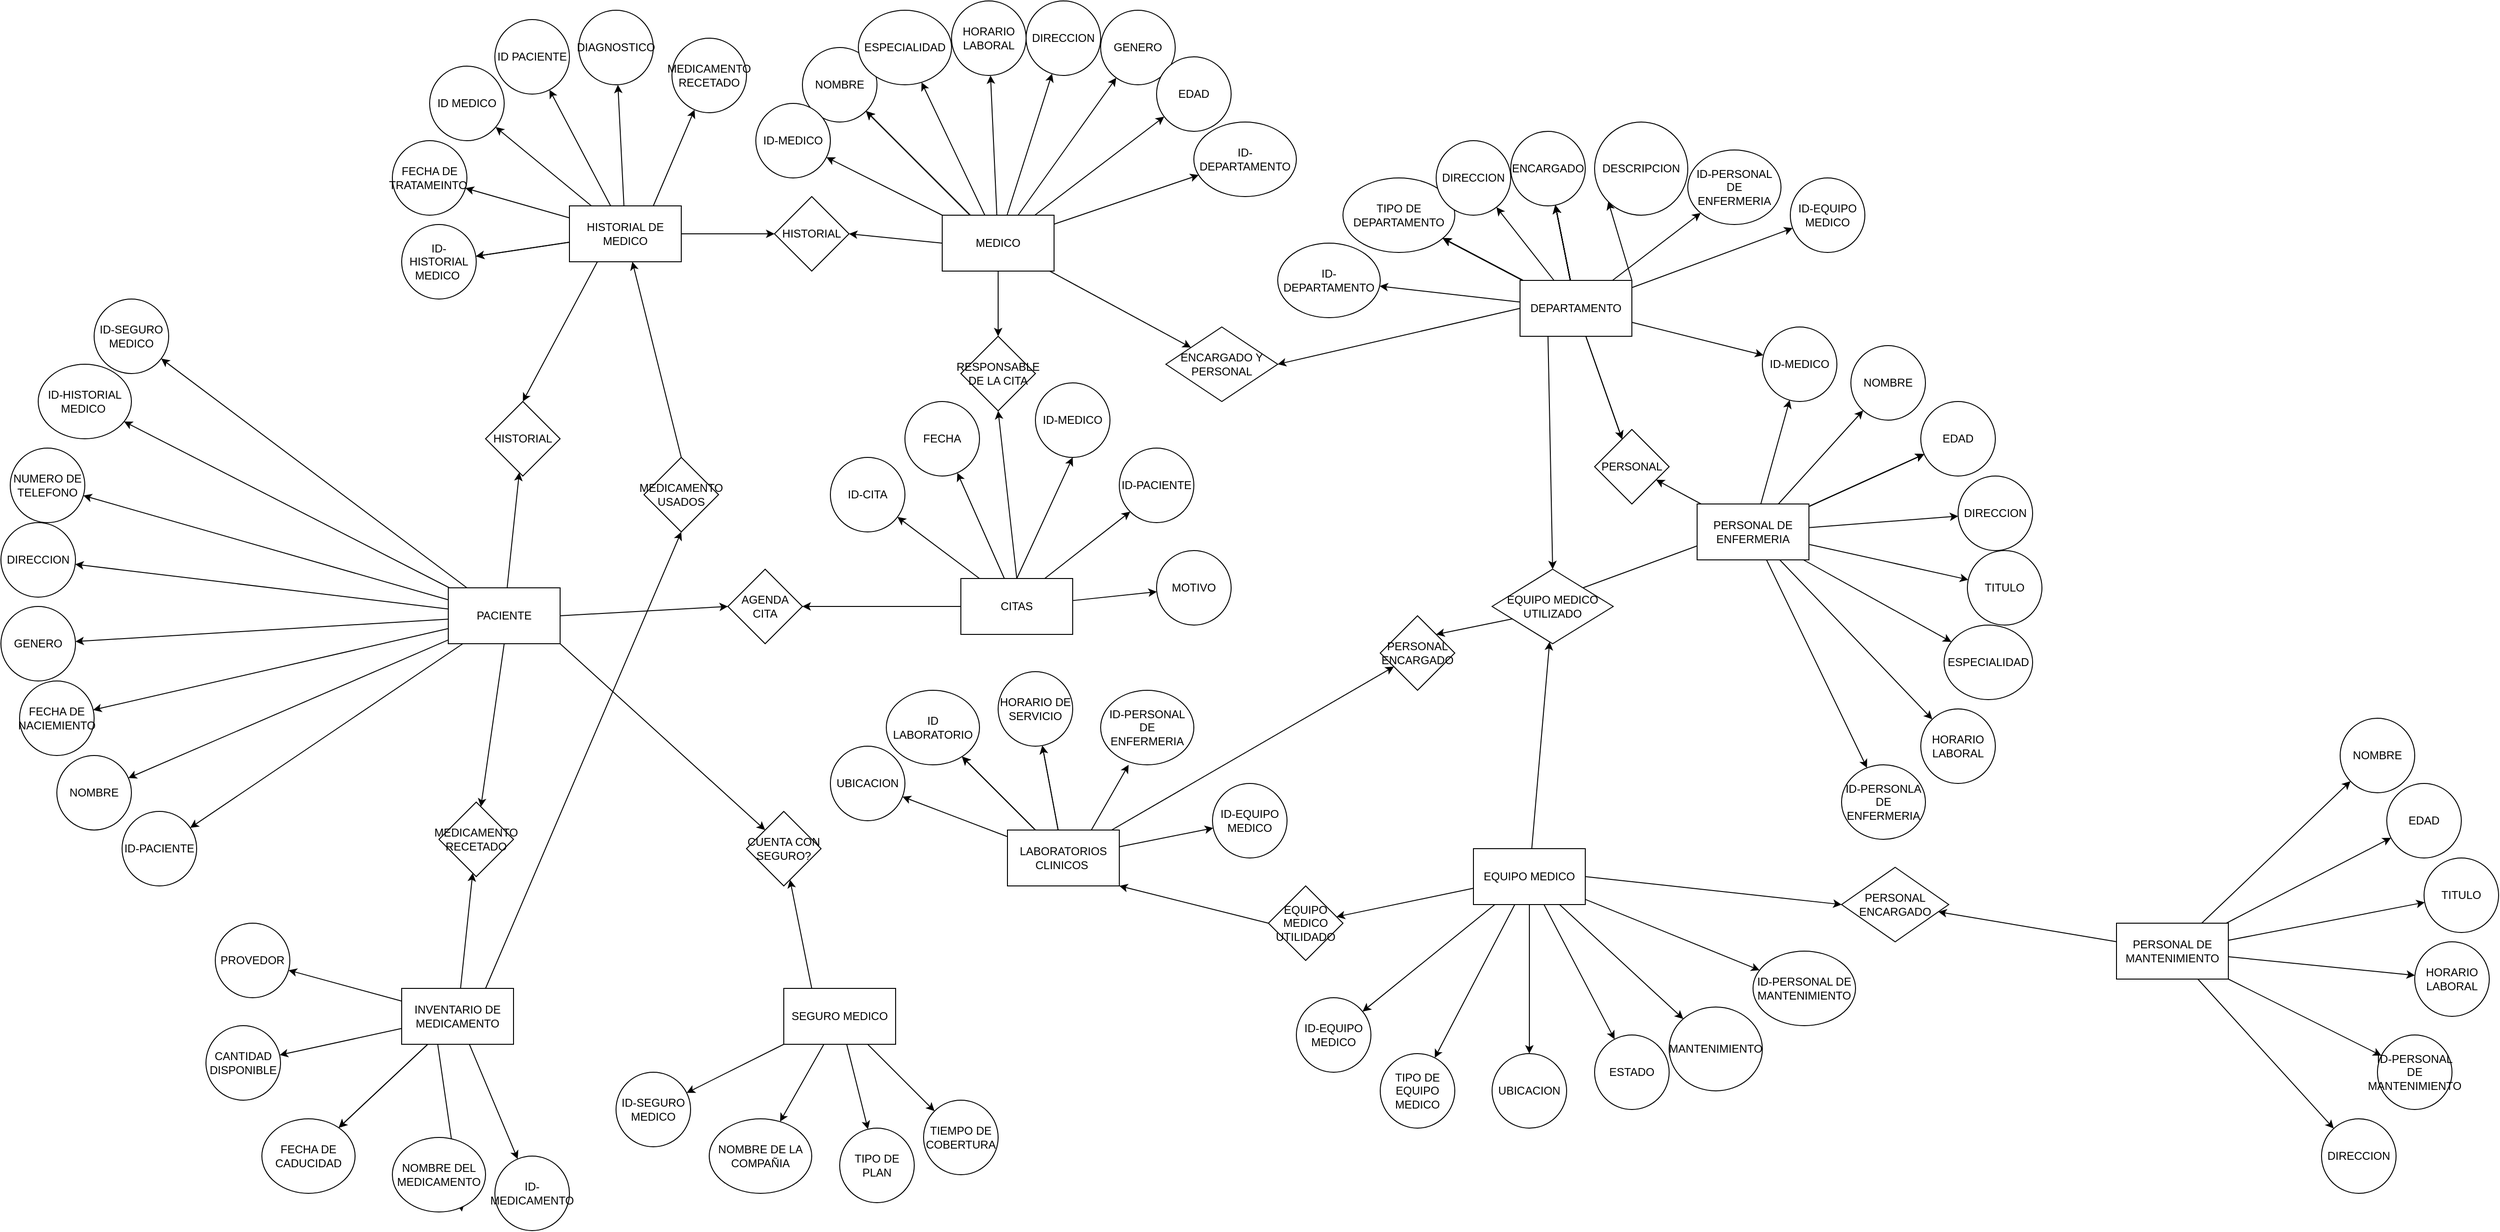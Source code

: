 <mxfile>
    <diagram id="Zh0LNXUhRlKpbLUSZ16T" name="Page-1">
        <mxGraphModel dx="1596" dy="1759" grid="1" gridSize="10" guides="1" tooltips="1" connect="1" arrows="1" fold="1" page="1" pageScale="1" pageWidth="850" pageHeight="1100" math="0" shadow="0">
            <root>
                <mxCell id="0"/>
                <mxCell id="1" parent="0"/>
                <mxCell id="12" value="" style="edgeStyle=none;html=1;" parent="1" source="2" target="11" edge="1">
                    <mxGeometry relative="1" as="geometry"/>
                </mxCell>
                <mxCell id="14" value="" style="edgeStyle=none;html=1;" parent="1" source="2" target="13" edge="1">
                    <mxGeometry relative="1" as="geometry"/>
                </mxCell>
                <mxCell id="17" value="" style="edgeStyle=none;html=1;" parent="1" source="2" target="16" edge="1">
                    <mxGeometry relative="1" as="geometry"/>
                </mxCell>
                <mxCell id="19" value="" style="edgeStyle=none;html=1;" parent="1" source="2" target="18" edge="1">
                    <mxGeometry relative="1" as="geometry"/>
                </mxCell>
                <mxCell id="21" value="" style="edgeStyle=none;html=1;" parent="1" source="2" target="20" edge="1">
                    <mxGeometry relative="1" as="geometry"/>
                </mxCell>
                <mxCell id="23" value="" style="edgeStyle=none;html=1;" parent="1" source="2" target="22" edge="1">
                    <mxGeometry relative="1" as="geometry"/>
                </mxCell>
                <mxCell id="25" value="" style="edgeStyle=none;html=1;" parent="1" source="2" target="24" edge="1">
                    <mxGeometry relative="1" as="geometry"/>
                </mxCell>
                <mxCell id="27" value="" style="edgeStyle=none;html=1;" parent="1" source="2" target="26" edge="1">
                    <mxGeometry relative="1" as="geometry"/>
                </mxCell>
                <mxCell id="203" value="" style="edgeStyle=none;html=1;" parent="1" source="2" target="202" edge="1">
                    <mxGeometry relative="1" as="geometry"/>
                </mxCell>
                <mxCell id="233" style="edgeStyle=none;html=1;exitX=1;exitY=0.5;exitDx=0;exitDy=0;entryX=0;entryY=0.5;entryDx=0;entryDy=0;" parent="1" source="2" target="232" edge="1">
                    <mxGeometry relative="1" as="geometry"/>
                </mxCell>
                <mxCell id="239" style="edgeStyle=none;html=1;exitX=1;exitY=1;exitDx=0;exitDy=0;entryX=0;entryY=0;entryDx=0;entryDy=0;" parent="1" source="2" target="238" edge="1">
                    <mxGeometry relative="1" as="geometry"/>
                </mxCell>
                <mxCell id="245" style="edgeStyle=none;html=1;exitX=0.5;exitY=1;exitDx=0;exitDy=0;" parent="1" source="2" target="243" edge="1">
                    <mxGeometry relative="1" as="geometry"/>
                </mxCell>
                <mxCell id="2" value="PACIENTE" style="rounded=0;whiteSpace=wrap;html=1;" parent="1" vertex="1">
                    <mxGeometry x="-310" y="310" width="120" height="60" as="geometry"/>
                </mxCell>
                <mxCell id="29" value="" style="edgeStyle=none;html=1;" parent="1" source="3" target="28" edge="1">
                    <mxGeometry relative="1" as="geometry"/>
                </mxCell>
                <mxCell id="30" value="" style="edgeStyle=none;html=1;" parent="1" source="3" target="28" edge="1">
                    <mxGeometry relative="1" as="geometry"/>
                </mxCell>
                <mxCell id="31" value="" style="edgeStyle=none;html=1;" parent="1" source="3" target="28" edge="1">
                    <mxGeometry relative="1" as="geometry"/>
                </mxCell>
                <mxCell id="32" value="" style="edgeStyle=none;html=1;" parent="1" source="3" target="28" edge="1">
                    <mxGeometry relative="1" as="geometry"/>
                </mxCell>
                <mxCell id="33" value="" style="edgeStyle=none;html=1;" parent="1" source="3" target="28" edge="1">
                    <mxGeometry relative="1" as="geometry"/>
                </mxCell>
                <mxCell id="34" value="" style="edgeStyle=none;html=1;" parent="1" source="3" target="28" edge="1">
                    <mxGeometry relative="1" as="geometry"/>
                </mxCell>
                <mxCell id="36" value="" style="edgeStyle=none;html=1;" parent="1" source="3" target="35" edge="1">
                    <mxGeometry relative="1" as="geometry"/>
                </mxCell>
                <mxCell id="38" value="" style="edgeStyle=none;html=1;" parent="1" source="3" target="37" edge="1">
                    <mxGeometry relative="1" as="geometry"/>
                </mxCell>
                <mxCell id="40" value="" style="edgeStyle=none;html=1;" parent="1" source="3" target="39" edge="1">
                    <mxGeometry relative="1" as="geometry"/>
                </mxCell>
                <mxCell id="42" value="" style="edgeStyle=none;html=1;" parent="1" source="3" target="41" edge="1">
                    <mxGeometry relative="1" as="geometry"/>
                </mxCell>
                <mxCell id="45" value="" style="edgeStyle=none;html=1;" parent="1" source="3" target="44" edge="1">
                    <mxGeometry relative="1" as="geometry"/>
                </mxCell>
                <mxCell id="47" value="" style="edgeStyle=none;html=1;" parent="1" source="3" target="46" edge="1">
                    <mxGeometry relative="1" as="geometry"/>
                </mxCell>
                <mxCell id="49" value="" style="edgeStyle=none;html=1;" parent="1" source="3" target="48" edge="1">
                    <mxGeometry relative="1" as="geometry"/>
                </mxCell>
                <mxCell id="208" style="edgeStyle=none;html=1;exitX=0;exitY=0.5;exitDx=0;exitDy=0;entryX=1;entryY=0.5;entryDx=0;entryDy=0;" parent="1" source="3" target="206" edge="1">
                    <mxGeometry relative="1" as="geometry"/>
                </mxCell>
                <mxCell id="211" value="" style="edgeStyle=none;html=1;" parent="1" source="3" target="210" edge="1">
                    <mxGeometry relative="1" as="geometry"/>
                </mxCell>
                <mxCell id="236" style="edgeStyle=none;html=1;exitX=0.5;exitY=1;exitDx=0;exitDy=0;" parent="1" source="3" target="235" edge="1">
                    <mxGeometry relative="1" as="geometry"/>
                </mxCell>
                <mxCell id="3" value="MEDICO" style="rounded=0;whiteSpace=wrap;html=1;" parent="1" vertex="1">
                    <mxGeometry x="220" y="-90" width="120" height="60" as="geometry"/>
                </mxCell>
                <mxCell id="54" value="" style="edgeStyle=none;html=1;" parent="1" source="4" target="53" edge="1">
                    <mxGeometry relative="1" as="geometry"/>
                </mxCell>
                <mxCell id="56" value="" style="edgeStyle=none;html=1;" parent="1" source="4" target="55" edge="1">
                    <mxGeometry relative="1" as="geometry"/>
                </mxCell>
                <mxCell id="57" value="" style="edgeStyle=none;html=1;" parent="1" source="4" target="55" edge="1">
                    <mxGeometry relative="1" as="geometry"/>
                </mxCell>
                <mxCell id="58" value="" style="edgeStyle=none;html=1;" parent="1" source="4" target="55" edge="1">
                    <mxGeometry relative="1" as="geometry"/>
                </mxCell>
                <mxCell id="59" value="" style="edgeStyle=none;html=1;" parent="1" source="4" target="55" edge="1">
                    <mxGeometry relative="1" as="geometry"/>
                </mxCell>
                <mxCell id="60" value="" style="edgeStyle=none;html=1;" parent="1" source="4" target="55" edge="1">
                    <mxGeometry relative="1" as="geometry"/>
                </mxCell>
                <mxCell id="61" value="" style="edgeStyle=none;html=1;" parent="1" source="4" target="55" edge="1">
                    <mxGeometry relative="1" as="geometry"/>
                </mxCell>
                <mxCell id="62" value="" style="edgeStyle=none;html=1;" parent="1" source="4" target="55" edge="1">
                    <mxGeometry relative="1" as="geometry"/>
                </mxCell>
                <mxCell id="64" value="" style="edgeStyle=none;html=1;" parent="1" source="4" target="63" edge="1">
                    <mxGeometry relative="1" as="geometry"/>
                </mxCell>
                <mxCell id="66" value="" style="edgeStyle=none;html=1;" parent="1" source="4" target="65" edge="1">
                    <mxGeometry relative="1" as="geometry"/>
                </mxCell>
                <mxCell id="67" value="" style="edgeStyle=none;html=1;" parent="1" source="4" target="65" edge="1">
                    <mxGeometry relative="1" as="geometry"/>
                </mxCell>
                <mxCell id="68" value="" style="edgeStyle=none;html=1;" parent="1" source="4" target="65" edge="1">
                    <mxGeometry relative="1" as="geometry"/>
                </mxCell>
                <mxCell id="69" value="" style="edgeStyle=none;html=1;" parent="1" source="4" target="65" edge="1">
                    <mxGeometry relative="1" as="geometry"/>
                </mxCell>
                <mxCell id="70" value="" style="edgeStyle=none;html=1;" parent="1" source="4" target="65" edge="1">
                    <mxGeometry relative="1" as="geometry"/>
                </mxCell>
                <mxCell id="71" value="" style="edgeStyle=none;html=1;" parent="1" source="4" target="65" edge="1">
                    <mxGeometry relative="1" as="geometry"/>
                </mxCell>
                <mxCell id="72" value="" style="edgeStyle=none;html=1;" parent="1" source="4" target="65" edge="1">
                    <mxGeometry relative="1" as="geometry"/>
                </mxCell>
                <mxCell id="73" value="" style="edgeStyle=none;html=1;" parent="1" source="4" target="65" edge="1">
                    <mxGeometry relative="1" as="geometry"/>
                </mxCell>
                <mxCell id="74" value="" style="edgeStyle=none;html=1;" parent="1" source="4" target="65" edge="1">
                    <mxGeometry relative="1" as="geometry"/>
                </mxCell>
                <mxCell id="77" style="edgeStyle=none;html=1;exitX=1;exitY=0;exitDx=0;exitDy=0;entryX=0;entryY=1;entryDx=0;entryDy=0;" parent="1" source="4" target="75" edge="1">
                    <mxGeometry relative="1" as="geometry"/>
                </mxCell>
                <mxCell id="109" value="" style="edgeStyle=none;html=1;" parent="1" source="4" target="108" edge="1">
                    <mxGeometry relative="1" as="geometry"/>
                </mxCell>
                <mxCell id="112" value="" style="edgeStyle=none;html=1;" parent="1" source="4" target="111" edge="1">
                    <mxGeometry relative="1" as="geometry"/>
                </mxCell>
                <mxCell id="161" value="" style="edgeStyle=none;html=1;" parent="1" source="4" target="160" edge="1">
                    <mxGeometry relative="1" as="geometry"/>
                </mxCell>
                <mxCell id="212" style="edgeStyle=none;html=1;exitX=0;exitY=0.5;exitDx=0;exitDy=0;entryX=1;entryY=0.5;entryDx=0;entryDy=0;" parent="1" source="4" target="210" edge="1">
                    <mxGeometry relative="1" as="geometry"/>
                </mxCell>
                <mxCell id="216" value="" style="edgeStyle=none;html=1;" parent="1" source="4" target="214" edge="1">
                    <mxGeometry relative="1" as="geometry"/>
                </mxCell>
                <mxCell id="227" value="" style="edgeStyle=none;html=1;" parent="1" source="4" target="214" edge="1">
                    <mxGeometry relative="1" as="geometry"/>
                </mxCell>
                <mxCell id="231" style="edgeStyle=none;html=1;exitX=0.25;exitY=1;exitDx=0;exitDy=0;entryX=0.5;entryY=0;entryDx=0;entryDy=0;" parent="1" source="4" target="228" edge="1">
                    <mxGeometry relative="1" as="geometry"/>
                </mxCell>
                <mxCell id="4" value="DEPARTAMENTO" style="rounded=0;whiteSpace=wrap;html=1;" parent="1" vertex="1">
                    <mxGeometry x="840" y="-20" width="120" height="60" as="geometry"/>
                </mxCell>
                <mxCell id="81" value="" style="edgeStyle=none;html=1;" parent="1" source="5" target="80" edge="1">
                    <mxGeometry relative="1" as="geometry"/>
                </mxCell>
                <mxCell id="83" value="" style="edgeStyle=none;html=1;" parent="1" source="5" target="82" edge="1">
                    <mxGeometry relative="1" as="geometry"/>
                </mxCell>
                <mxCell id="85" style="edgeStyle=none;html=1;exitX=0.5;exitY=0;exitDx=0;exitDy=0;entryX=0.5;entryY=1;entryDx=0;entryDy=0;" parent="1" source="5" target="84" edge="1">
                    <mxGeometry relative="1" as="geometry"/>
                </mxCell>
                <mxCell id="87" style="edgeStyle=none;html=1;exitX=0.75;exitY=0;exitDx=0;exitDy=0;entryX=0;entryY=1;entryDx=0;entryDy=0;" parent="1" source="5" target="86" edge="1">
                    <mxGeometry relative="1" as="geometry"/>
                </mxCell>
                <mxCell id="91" value="" style="edgeStyle=none;html=1;" parent="1" source="5" target="90" edge="1">
                    <mxGeometry relative="1" as="geometry"/>
                </mxCell>
                <mxCell id="234" style="edgeStyle=none;html=1;exitX=0;exitY=0.5;exitDx=0;exitDy=0;entryX=1;entryY=0.5;entryDx=0;entryDy=0;" parent="1" source="5" target="232" edge="1">
                    <mxGeometry relative="1" as="geometry"/>
                </mxCell>
                <mxCell id="237" style="edgeStyle=none;html=1;exitX=0.5;exitY=0;exitDx=0;exitDy=0;entryX=0.5;entryY=1;entryDx=0;entryDy=0;" parent="1" source="5" target="235" edge="1">
                    <mxGeometry relative="1" as="geometry"/>
                </mxCell>
                <mxCell id="5" value="CITAS" style="rounded=0;whiteSpace=wrap;html=1;" parent="1" vertex="1">
                    <mxGeometry x="240" y="300" width="120" height="60" as="geometry"/>
                </mxCell>
                <mxCell id="134" value="" style="edgeStyle=none;html=1;" parent="1" source="6" target="133" edge="1">
                    <mxGeometry relative="1" as="geometry"/>
                </mxCell>
                <mxCell id="136" value="" style="edgeStyle=none;html=1;" parent="1" source="6" target="135" edge="1">
                    <mxGeometry relative="1" as="geometry"/>
                </mxCell>
                <mxCell id="138" value="" style="edgeStyle=none;html=1;" parent="1" source="6" target="137" edge="1">
                    <mxGeometry relative="1" as="geometry"/>
                </mxCell>
                <mxCell id="140" value="" style="edgeStyle=none;html=1;" parent="1" source="6" target="139" edge="1">
                    <mxGeometry relative="1" as="geometry"/>
                </mxCell>
                <mxCell id="142" value="" style="edgeStyle=none;html=1;" parent="1" source="6" target="141" edge="1">
                    <mxGeometry relative="1" as="geometry"/>
                </mxCell>
                <mxCell id="144" value="" style="edgeStyle=none;html=1;" parent="1" source="6" target="143" edge="1">
                    <mxGeometry relative="1" as="geometry"/>
                </mxCell>
                <mxCell id="223" style="edgeStyle=none;html=1;exitX=1;exitY=0.5;exitDx=0;exitDy=0;entryX=0;entryY=0.5;entryDx=0;entryDy=0;" parent="1" source="6" target="221" edge="1">
                    <mxGeometry relative="1" as="geometry"/>
                </mxCell>
                <mxCell id="225" value="" style="edgeStyle=none;html=1;" parent="1" source="6" target="224" edge="1">
                    <mxGeometry relative="1" as="geometry"/>
                </mxCell>
                <mxCell id="229" value="" style="edgeStyle=none;html=1;" parent="1" source="6" target="228" edge="1">
                    <mxGeometry relative="1" as="geometry"/>
                </mxCell>
                <mxCell id="6" value="EQUIPO MEDICO" style="rounded=0;whiteSpace=wrap;html=1;" parent="1" vertex="1">
                    <mxGeometry x="790" y="590" width="120" height="60" as="geometry"/>
                </mxCell>
                <mxCell id="114" value="" style="edgeStyle=none;html=1;" parent="1" source="7" target="113" edge="1">
                    <mxGeometry relative="1" as="geometry"/>
                </mxCell>
                <mxCell id="117" value="" style="edgeStyle=none;html=1;" parent="1" source="7" target="115" edge="1">
                    <mxGeometry relative="1" as="geometry"/>
                </mxCell>
                <mxCell id="118" value="" style="edgeStyle=none;html=1;" parent="1" source="7" target="115" edge="1">
                    <mxGeometry relative="1" as="geometry"/>
                </mxCell>
                <mxCell id="119" value="" style="edgeStyle=none;html=1;" parent="1" source="7" target="115" edge="1">
                    <mxGeometry relative="1" as="geometry"/>
                </mxCell>
                <mxCell id="120" value="" style="edgeStyle=none;html=1;" parent="1" source="7" target="115" edge="1">
                    <mxGeometry relative="1" as="geometry"/>
                </mxCell>
                <mxCell id="121" value="" style="edgeStyle=none;html=1;" parent="1" source="7" target="115" edge="1">
                    <mxGeometry relative="1" as="geometry"/>
                </mxCell>
                <mxCell id="123" value="" style="edgeStyle=none;html=1;" parent="1" source="7" target="122" edge="1">
                    <mxGeometry relative="1" as="geometry"/>
                </mxCell>
                <mxCell id="125" value="" style="edgeStyle=none;html=1;" parent="1" source="7" target="124" edge="1">
                    <mxGeometry relative="1" as="geometry"/>
                </mxCell>
                <mxCell id="127" value="" style="edgeStyle=none;html=1;" parent="1" source="7" target="126" edge="1">
                    <mxGeometry relative="1" as="geometry"/>
                </mxCell>
                <mxCell id="129" value="" style="edgeStyle=none;html=1;" parent="1" source="7" target="128" edge="1">
                    <mxGeometry relative="1" as="geometry"/>
                </mxCell>
                <mxCell id="131" value="" style="edgeStyle=none;html=1;" parent="1" source="7" target="130" edge="1">
                    <mxGeometry relative="1" as="geometry"/>
                </mxCell>
                <mxCell id="213" value="" style="edgeStyle=none;html=1;" parent="1" source="7" target="111" edge="1">
                    <mxGeometry relative="1" as="geometry"/>
                </mxCell>
                <mxCell id="215" value="" style="edgeStyle=none;html=1;" parent="1" source="7" target="214" edge="1">
                    <mxGeometry relative="1" as="geometry"/>
                </mxCell>
                <mxCell id="220" style="edgeStyle=none;html=1;exitX=0;exitY=0.75;exitDx=0;exitDy=0;entryX=1;entryY=0;entryDx=0;entryDy=0;startArrow=none;" parent="1" source="228" target="218" edge="1">
                    <mxGeometry relative="1" as="geometry"/>
                </mxCell>
                <mxCell id="7" value="PERSONAL DE ENFERMERIA" style="rounded=0;whiteSpace=wrap;html=1;" parent="1" vertex="1">
                    <mxGeometry x="1030" y="220" width="120" height="60" as="geometry"/>
                </mxCell>
                <mxCell id="182" style="edgeStyle=none;html=1;exitX=0.25;exitY=0;exitDx=0;exitDy=0;entryX=0.746;entryY=0.995;entryDx=0;entryDy=0;entryPerimeter=0;" parent="1" source="8" target="181" edge="1">
                    <mxGeometry relative="1" as="geometry"/>
                </mxCell>
                <mxCell id="185" value="" style="edgeStyle=none;html=1;" parent="1" source="8" target="184" edge="1">
                    <mxGeometry relative="1" as="geometry"/>
                </mxCell>
                <mxCell id="187" value="" style="edgeStyle=none;html=1;" parent="1" source="8" target="186" edge="1">
                    <mxGeometry relative="1" as="geometry"/>
                </mxCell>
                <mxCell id="188" value="" style="edgeStyle=none;html=1;" parent="1" source="8" target="186" edge="1">
                    <mxGeometry relative="1" as="geometry"/>
                </mxCell>
                <mxCell id="190" value="" style="edgeStyle=none;html=1;" parent="1" source="8" target="189" edge="1">
                    <mxGeometry relative="1" as="geometry"/>
                </mxCell>
                <mxCell id="192" value="" style="edgeStyle=none;html=1;" parent="1" source="8" target="191" edge="1">
                    <mxGeometry relative="1" as="geometry"/>
                </mxCell>
                <mxCell id="244" value="" style="edgeStyle=none;html=1;" parent="1" source="8" target="243" edge="1">
                    <mxGeometry relative="1" as="geometry"/>
                </mxCell>
                <mxCell id="246" style="edgeStyle=none;html=1;exitX=0.75;exitY=0;exitDx=0;exitDy=0;entryX=0.5;entryY=1;entryDx=0;entryDy=0;" parent="1" source="8" target="242" edge="1">
                    <mxGeometry relative="1" as="geometry"/>
                </mxCell>
                <mxCell id="8" value="INVENTARIO DE MEDICAMENTO" style="rounded=0;whiteSpace=wrap;html=1;" parent="1" vertex="1">
                    <mxGeometry x="-360" y="740" width="120" height="60" as="geometry"/>
                </mxCell>
                <mxCell id="95" value="" style="edgeStyle=none;html=1;" parent="1" source="9" target="94" edge="1">
                    <mxGeometry relative="1" as="geometry"/>
                </mxCell>
                <mxCell id="96" value="" style="edgeStyle=none;html=1;" parent="1" source="9" target="94" edge="1">
                    <mxGeometry relative="1" as="geometry"/>
                </mxCell>
                <mxCell id="98" value="" style="edgeStyle=none;html=1;" parent="1" source="9" target="97" edge="1">
                    <mxGeometry relative="1" as="geometry"/>
                </mxCell>
                <mxCell id="100" value="" style="edgeStyle=none;html=1;" parent="1" source="9" target="99" edge="1">
                    <mxGeometry relative="1" as="geometry"/>
                </mxCell>
                <mxCell id="102" value="" style="edgeStyle=none;html=1;" parent="1" source="9" target="101" edge="1">
                    <mxGeometry relative="1" as="geometry"/>
                </mxCell>
                <mxCell id="104" value="" style="edgeStyle=none;html=1;" parent="1" source="9" target="103" edge="1">
                    <mxGeometry relative="1" as="geometry"/>
                </mxCell>
                <mxCell id="106" style="edgeStyle=none;html=1;exitX=0.75;exitY=0;exitDx=0;exitDy=0;" parent="1" source="9" target="105" edge="1">
                    <mxGeometry relative="1" as="geometry"/>
                </mxCell>
                <mxCell id="204" style="edgeStyle=none;html=1;exitX=0.25;exitY=1;exitDx=0;exitDy=0;entryX=0.5;entryY=0;entryDx=0;entryDy=0;" parent="1" source="9" target="202" edge="1">
                    <mxGeometry relative="1" as="geometry"/>
                </mxCell>
                <mxCell id="207" value="" style="edgeStyle=none;html=1;" parent="1" source="9" target="206" edge="1">
                    <mxGeometry relative="1" as="geometry"/>
                </mxCell>
                <mxCell id="9" value="HISTORIAL DE MEDICO" style="rounded=0;whiteSpace=wrap;html=1;" parent="1" vertex="1">
                    <mxGeometry x="-180" y="-100" width="120" height="60" as="geometry"/>
                </mxCell>
                <mxCell id="164" value="" style="edgeStyle=none;html=1;" parent="1" source="10" target="163" edge="1">
                    <mxGeometry relative="1" as="geometry"/>
                </mxCell>
                <mxCell id="166" value="" style="edgeStyle=none;html=1;" parent="1" source="10" target="165" edge="1">
                    <mxGeometry relative="1" as="geometry"/>
                </mxCell>
                <mxCell id="168" value="" style="edgeStyle=none;html=1;" parent="1" source="10" target="165" edge="1">
                    <mxGeometry relative="1" as="geometry"/>
                </mxCell>
                <mxCell id="169" value="" style="edgeStyle=none;html=1;" parent="1" source="10" target="165" edge="1">
                    <mxGeometry relative="1" as="geometry"/>
                </mxCell>
                <mxCell id="171" value="" style="edgeStyle=none;html=1;" parent="1" source="10" target="170" edge="1">
                    <mxGeometry relative="1" as="geometry"/>
                </mxCell>
                <mxCell id="172" value="" style="edgeStyle=none;html=1;" parent="1" source="10" target="170" edge="1">
                    <mxGeometry relative="1" as="geometry"/>
                </mxCell>
                <mxCell id="174" style="edgeStyle=none;html=1;exitX=0.75;exitY=0;exitDx=0;exitDy=0;" parent="1" source="10" edge="1">
                    <mxGeometry relative="1" as="geometry">
                        <mxPoint x="420" y="500" as="targetPoint"/>
                    </mxGeometry>
                </mxCell>
                <mxCell id="177" value="" style="edgeStyle=none;html=1;" parent="1" source="10" target="176" edge="1">
                    <mxGeometry relative="1" as="geometry"/>
                </mxCell>
                <mxCell id="219" value="" style="edgeStyle=none;html=1;" parent="1" source="10" target="218" edge="1">
                    <mxGeometry relative="1" as="geometry"/>
                </mxCell>
                <mxCell id="10" value="LABORATORIOS CLINICOS&amp;nbsp;" style="rounded=0;whiteSpace=wrap;html=1;" parent="1" vertex="1">
                    <mxGeometry x="290" y="570" width="120" height="60" as="geometry"/>
                </mxCell>
                <mxCell id="11" value="NOMBRE" style="ellipse;whiteSpace=wrap;html=1;rounded=0;" parent="1" vertex="1">
                    <mxGeometry x="-730" y="490" width="80" height="80" as="geometry"/>
                </mxCell>
                <mxCell id="13" value="FECHA DE NACIEMIENTO" style="ellipse;whiteSpace=wrap;html=1;rounded=0;" parent="1" vertex="1">
                    <mxGeometry x="-770" y="410" width="80" height="80" as="geometry"/>
                </mxCell>
                <mxCell id="16" value="GENERO" style="ellipse;whiteSpace=wrap;html=1;rounded=0;" parent="1" vertex="1">
                    <mxGeometry x="-790" y="330" width="80" height="80" as="geometry"/>
                </mxCell>
                <mxCell id="18" value="DIRECCION" style="ellipse;whiteSpace=wrap;html=1;rounded=0;" parent="1" vertex="1">
                    <mxGeometry x="-790" y="240" width="80" height="80" as="geometry"/>
                </mxCell>
                <mxCell id="20" value="NUMERO DE TELEFONO" style="ellipse;whiteSpace=wrap;html=1;rounded=0;" parent="1" vertex="1">
                    <mxGeometry x="-780" y="160" width="80" height="80" as="geometry"/>
                </mxCell>
                <mxCell id="22" value="ID-HISTORIAL MEDICO&amp;nbsp;" style="ellipse;whiteSpace=wrap;html=1;rounded=0;" parent="1" vertex="1">
                    <mxGeometry x="-750" y="70" width="100" height="80" as="geometry"/>
                </mxCell>
                <mxCell id="24" value="ID-SEGURO MEDICO" style="ellipse;whiteSpace=wrap;html=1;rounded=0;" parent="1" vertex="1">
                    <mxGeometry x="-690" width="80" height="80" as="geometry"/>
                </mxCell>
                <mxCell id="26" value="ID-PACIENTE" style="ellipse;whiteSpace=wrap;html=1;rounded=0;" parent="1" vertex="1">
                    <mxGeometry x="-660" y="550" width="80" height="80" as="geometry"/>
                </mxCell>
                <mxCell id="28" value="NOMBRE" style="ellipse;whiteSpace=wrap;html=1;rounded=0;" parent="1" vertex="1">
                    <mxGeometry x="70" y="-270" width="80" height="80" as="geometry"/>
                </mxCell>
                <mxCell id="35" value="ID-MEDICO" style="ellipse;whiteSpace=wrap;html=1;rounded=0;" parent="1" vertex="1">
                    <mxGeometry x="20" y="-210" width="80" height="80" as="geometry"/>
                </mxCell>
                <mxCell id="37" value="ESPECIALIDAD" style="ellipse;whiteSpace=wrap;html=1;rounded=0;" parent="1" vertex="1">
                    <mxGeometry x="130" y="-310" width="100" height="80" as="geometry"/>
                </mxCell>
                <mxCell id="39" value="HORARIO LABORAL" style="ellipse;whiteSpace=wrap;html=1;rounded=0;" parent="1" vertex="1">
                    <mxGeometry x="230" y="-320" width="80" height="80" as="geometry"/>
                </mxCell>
                <mxCell id="41" value="DIRECCION" style="ellipse;whiteSpace=wrap;html=1;rounded=0;" parent="1" vertex="1">
                    <mxGeometry x="310" y="-320" width="80" height="80" as="geometry"/>
                </mxCell>
                <mxCell id="44" value="GENERO&lt;br&gt;" style="ellipse;whiteSpace=wrap;html=1;rounded=0;" parent="1" vertex="1">
                    <mxGeometry x="390" y="-310" width="80" height="80" as="geometry"/>
                </mxCell>
                <mxCell id="46" value="EDAD" style="ellipse;whiteSpace=wrap;html=1;rounded=0;" parent="1" vertex="1">
                    <mxGeometry x="450" y="-260" width="80" height="80" as="geometry"/>
                </mxCell>
                <mxCell id="48" value="ID-DEPARTAMENTO" style="ellipse;whiteSpace=wrap;html=1;rounded=0;" parent="1" vertex="1">
                    <mxGeometry x="490" y="-190" width="110" height="80" as="geometry"/>
                </mxCell>
                <mxCell id="53" value="ID-DEPARTAMENTO" style="ellipse;whiteSpace=wrap;html=1;rounded=0;" parent="1" vertex="1">
                    <mxGeometry x="580" y="-60" width="110" height="80" as="geometry"/>
                </mxCell>
                <mxCell id="55" value="TIPO DE DEPARTAMENTO" style="ellipse;whiteSpace=wrap;html=1;rounded=0;" parent="1" vertex="1">
                    <mxGeometry x="650" y="-130" width="120" height="80" as="geometry"/>
                </mxCell>
                <mxCell id="63" value="DIRECCION" style="ellipse;whiteSpace=wrap;html=1;rounded=0;" parent="1" vertex="1">
                    <mxGeometry x="750" y="-170" width="80" height="80" as="geometry"/>
                </mxCell>
                <mxCell id="65" value="ENCARGADO" style="ellipse;whiteSpace=wrap;html=1;rounded=0;" parent="1" vertex="1">
                    <mxGeometry x="830" y="-180" width="80" height="80" as="geometry"/>
                </mxCell>
                <mxCell id="75" value="DESCRIPCION" style="ellipse;whiteSpace=wrap;html=1;aspect=fixed;" parent="1" vertex="1">
                    <mxGeometry x="920" y="-190" width="100" height="100" as="geometry"/>
                </mxCell>
                <mxCell id="80" value="ID-CITA" style="ellipse;whiteSpace=wrap;html=1;rounded=0;" parent="1" vertex="1">
                    <mxGeometry x="100" y="170" width="80" height="80" as="geometry"/>
                </mxCell>
                <mxCell id="82" value="FECHA" style="ellipse;whiteSpace=wrap;html=1;rounded=0;" parent="1" vertex="1">
                    <mxGeometry x="180" y="110" width="80" height="80" as="geometry"/>
                </mxCell>
                <mxCell id="84" value="ID-MEDICO" style="ellipse;whiteSpace=wrap;html=1;rounded=0;" parent="1" vertex="1">
                    <mxGeometry x="320" y="90" width="80" height="80" as="geometry"/>
                </mxCell>
                <mxCell id="86" value="ID-PACIENTE" style="ellipse;whiteSpace=wrap;html=1;aspect=fixed;" parent="1" vertex="1">
                    <mxGeometry x="410" y="160" width="80" height="80" as="geometry"/>
                </mxCell>
                <mxCell id="90" value="MOTIVO" style="ellipse;whiteSpace=wrap;html=1;rounded=0;" parent="1" vertex="1">
                    <mxGeometry x="450" y="270" width="80" height="80" as="geometry"/>
                </mxCell>
                <mxCell id="94" value="ID-HISTORIAL MEDICO&amp;nbsp;" style="ellipse;whiteSpace=wrap;html=1;rounded=0;" parent="1" vertex="1">
                    <mxGeometry x="-360" y="-80" width="80" height="80" as="geometry"/>
                </mxCell>
                <mxCell id="97" value="FECHA DE TRATAMEINTO&amp;nbsp;" style="ellipse;whiteSpace=wrap;html=1;rounded=0;" parent="1" vertex="1">
                    <mxGeometry x="-370" y="-170" width="80" height="80" as="geometry"/>
                </mxCell>
                <mxCell id="99" value="ID MEDICO" style="ellipse;whiteSpace=wrap;html=1;rounded=0;" parent="1" vertex="1">
                    <mxGeometry x="-330" y="-250" width="80" height="80" as="geometry"/>
                </mxCell>
                <mxCell id="101" value="ID PACIENTE" style="ellipse;whiteSpace=wrap;html=1;rounded=0;" parent="1" vertex="1">
                    <mxGeometry x="-260" y="-300" width="80" height="80" as="geometry"/>
                </mxCell>
                <mxCell id="103" value="DIAGNOSTICO" style="ellipse;whiteSpace=wrap;html=1;rounded=0;" parent="1" vertex="1">
                    <mxGeometry x="-170" y="-310" width="80" height="80" as="geometry"/>
                </mxCell>
                <mxCell id="105" value="MEDICAMENTO RECETADO" style="ellipse;whiteSpace=wrap;html=1;rounded=0;" parent="1" vertex="1">
                    <mxGeometry x="-70" y="-280" width="80" height="80" as="geometry"/>
                </mxCell>
                <mxCell id="108" value="ID-PERSONAL DE ENFERMERIA" style="ellipse;whiteSpace=wrap;html=1;rounded=0;" parent="1" vertex="1">
                    <mxGeometry x="1020" y="-160" width="100" height="80" as="geometry"/>
                </mxCell>
                <mxCell id="111" value="ID-MEDICO" style="ellipse;whiteSpace=wrap;html=1;rounded=0;" parent="1" vertex="1">
                    <mxGeometry x="1100" y="30" width="80" height="80" as="geometry"/>
                </mxCell>
                <mxCell id="113" value="NOMBRE" style="ellipse;whiteSpace=wrap;html=1;rounded=0;" parent="1" vertex="1">
                    <mxGeometry x="1195" y="50" width="80" height="80" as="geometry"/>
                </mxCell>
                <mxCell id="115" value="EDAD" style="ellipse;whiteSpace=wrap;html=1;rounded=0;" parent="1" vertex="1">
                    <mxGeometry x="1270" y="110" width="80" height="80" as="geometry"/>
                </mxCell>
                <mxCell id="122" value="DIRECCION" style="ellipse;whiteSpace=wrap;html=1;rounded=0;" parent="1" vertex="1">
                    <mxGeometry x="1310" y="190" width="80" height="80" as="geometry"/>
                </mxCell>
                <mxCell id="124" value="TITULO" style="ellipse;whiteSpace=wrap;html=1;rounded=0;" parent="1" vertex="1">
                    <mxGeometry x="1320" y="270" width="80" height="80" as="geometry"/>
                </mxCell>
                <mxCell id="126" value="ESPECIALIDAD" style="ellipse;whiteSpace=wrap;html=1;rounded=0;" parent="1" vertex="1">
                    <mxGeometry x="1295" y="350" width="95" height="80" as="geometry"/>
                </mxCell>
                <mxCell id="128" value="HORARIO LABORAL" style="ellipse;whiteSpace=wrap;html=1;rounded=0;" parent="1" vertex="1">
                    <mxGeometry x="1270" y="440" width="80" height="80" as="geometry"/>
                </mxCell>
                <mxCell id="130" value="ID-PERSONLA DE ENFERMERIA" style="ellipse;whiteSpace=wrap;html=1;rounded=0;" parent="1" vertex="1">
                    <mxGeometry x="1185" y="500" width="90" height="80" as="geometry"/>
                </mxCell>
                <mxCell id="133" value="ID-EQUIPO MEDICO" style="ellipse;whiteSpace=wrap;html=1;rounded=0;" parent="1" vertex="1">
                    <mxGeometry x="600" y="750" width="80" height="80" as="geometry"/>
                </mxCell>
                <mxCell id="135" value="TIPO DE EQUIPO MEDICO" style="ellipse;whiteSpace=wrap;html=1;rounded=0;" parent="1" vertex="1">
                    <mxGeometry x="690" y="810" width="80" height="80" as="geometry"/>
                </mxCell>
                <mxCell id="137" value="UBICACION" style="ellipse;whiteSpace=wrap;html=1;rounded=0;" parent="1" vertex="1">
                    <mxGeometry x="810" y="810" width="80" height="80" as="geometry"/>
                </mxCell>
                <mxCell id="139" value="ESTADO" style="ellipse;whiteSpace=wrap;html=1;rounded=0;" parent="1" vertex="1">
                    <mxGeometry x="920" y="790" width="80" height="80" as="geometry"/>
                </mxCell>
                <mxCell id="141" value="MANTENIMIENTO" style="ellipse;whiteSpace=wrap;html=1;rounded=0;" parent="1" vertex="1">
                    <mxGeometry x="1000" y="760" width="100" height="90" as="geometry"/>
                </mxCell>
                <mxCell id="143" value="ID-PERSONAL DE MANTENIMIENTO" style="ellipse;whiteSpace=wrap;html=1;rounded=0;" parent="1" vertex="1">
                    <mxGeometry x="1090" y="700" width="110" height="80" as="geometry"/>
                </mxCell>
                <mxCell id="147" value="" style="edgeStyle=none;html=1;" parent="1" source="145" target="146" edge="1">
                    <mxGeometry relative="1" as="geometry"/>
                </mxCell>
                <mxCell id="149" value="" style="edgeStyle=none;html=1;" parent="1" source="145" target="148" edge="1">
                    <mxGeometry relative="1" as="geometry"/>
                </mxCell>
                <mxCell id="151" value="" style="edgeStyle=none;html=1;" parent="1" source="145" target="150" edge="1">
                    <mxGeometry relative="1" as="geometry"/>
                </mxCell>
                <mxCell id="153" value="" style="edgeStyle=none;html=1;" parent="1" source="145" target="152" edge="1">
                    <mxGeometry relative="1" as="geometry"/>
                </mxCell>
                <mxCell id="155" value="" style="edgeStyle=none;html=1;" parent="1" source="145" target="154" edge="1">
                    <mxGeometry relative="1" as="geometry"/>
                </mxCell>
                <mxCell id="157" value="" style="edgeStyle=none;html=1;" parent="1" source="145" target="156" edge="1">
                    <mxGeometry relative="1" as="geometry"/>
                </mxCell>
                <mxCell id="222" value="" style="edgeStyle=none;html=1;" parent="1" source="145" target="221" edge="1">
                    <mxGeometry relative="1" as="geometry"/>
                </mxCell>
                <mxCell id="145" value="PERSONAL DE MANTENIMIENTO" style="rounded=0;whiteSpace=wrap;html=1;" parent="1" vertex="1">
                    <mxGeometry x="1480" y="670" width="120" height="60" as="geometry"/>
                </mxCell>
                <mxCell id="146" value="NOMBRE" style="ellipse;whiteSpace=wrap;html=1;rounded=0;" parent="1" vertex="1">
                    <mxGeometry x="1720" y="450" width="80" height="80" as="geometry"/>
                </mxCell>
                <mxCell id="148" value="EDAD" style="ellipse;whiteSpace=wrap;html=1;rounded=0;" parent="1" vertex="1">
                    <mxGeometry x="1770" y="520" width="80" height="80" as="geometry"/>
                </mxCell>
                <mxCell id="150" value="TITULO" style="ellipse;whiteSpace=wrap;html=1;rounded=0;" parent="1" vertex="1">
                    <mxGeometry x="1810" y="600" width="80" height="80" as="geometry"/>
                </mxCell>
                <mxCell id="152" value="HORARIO LABORAL" style="ellipse;whiteSpace=wrap;html=1;rounded=0;" parent="1" vertex="1">
                    <mxGeometry x="1800" y="690" width="80" height="80" as="geometry"/>
                </mxCell>
                <mxCell id="154" value="ID-PERSONAL DE MANTENIMIENTO" style="ellipse;whiteSpace=wrap;html=1;rounded=0;" parent="1" vertex="1">
                    <mxGeometry x="1760" y="790" width="80" height="80" as="geometry"/>
                </mxCell>
                <mxCell id="156" value="DIRECCION" style="ellipse;whiteSpace=wrap;html=1;rounded=0;" parent="1" vertex="1">
                    <mxGeometry x="1700" y="880" width="80" height="80" as="geometry"/>
                </mxCell>
                <mxCell id="160" value="ID-EQUIPO MEDICO" style="ellipse;whiteSpace=wrap;html=1;rounded=0;" parent="1" vertex="1">
                    <mxGeometry x="1130" y="-130" width="80" height="80" as="geometry"/>
                </mxCell>
                <mxCell id="163" value="UBICACION" style="ellipse;whiteSpace=wrap;html=1;rounded=0;" parent="1" vertex="1">
                    <mxGeometry x="100" y="480" width="80" height="80" as="geometry"/>
                </mxCell>
                <mxCell id="165" value="ID LABORATORIO" style="ellipse;whiteSpace=wrap;html=1;rounded=0;" parent="1" vertex="1">
                    <mxGeometry x="160" y="420" width="100" height="80" as="geometry"/>
                </mxCell>
                <mxCell id="170" value="HORARIO DE SERVICIO" style="ellipse;whiteSpace=wrap;html=1;rounded=0;" parent="1" vertex="1">
                    <mxGeometry x="280" y="400" width="80" height="80" as="geometry"/>
                </mxCell>
                <mxCell id="173" value="ID-PERSONAL DE ENFERMERIA" style="ellipse;whiteSpace=wrap;html=1;rounded=0;" parent="1" vertex="1">
                    <mxGeometry x="390" y="420" width="100" height="80" as="geometry"/>
                </mxCell>
                <mxCell id="176" value="ID-EQUIPO MEDICO" style="ellipse;whiteSpace=wrap;html=1;rounded=0;" parent="1" vertex="1">
                    <mxGeometry x="510" y="520" width="80" height="80" as="geometry"/>
                </mxCell>
                <mxCell id="181" value="NOMBRE DEL MEDICAMENTO" style="ellipse;whiteSpace=wrap;html=1;rounded=0;" parent="1" vertex="1">
                    <mxGeometry x="-370" y="900" width="100" height="80" as="geometry"/>
                </mxCell>
                <mxCell id="184" value="ID-MEDICAMENTO" style="ellipse;whiteSpace=wrap;html=1;rounded=0;" parent="1" vertex="1">
                    <mxGeometry x="-260" y="920" width="80" height="80" as="geometry"/>
                </mxCell>
                <mxCell id="186" value="FECHA DE CADUCIDAD" style="ellipse;whiteSpace=wrap;html=1;rounded=0;" parent="1" vertex="1">
                    <mxGeometry x="-510" y="880" width="100" height="80" as="geometry"/>
                </mxCell>
                <mxCell id="189" value="CANTIDAD DISPONIBLE" style="ellipse;whiteSpace=wrap;html=1;rounded=0;" parent="1" vertex="1">
                    <mxGeometry x="-570" y="780" width="80" height="80" as="geometry"/>
                </mxCell>
                <mxCell id="191" value="PROVEDOR" style="ellipse;whiteSpace=wrap;html=1;rounded=0;" parent="1" vertex="1">
                    <mxGeometry x="-560" y="670" width="80" height="80" as="geometry"/>
                </mxCell>
                <mxCell id="195" value="" style="edgeStyle=none;html=1;" parent="1" source="193" target="194" edge="1">
                    <mxGeometry relative="1" as="geometry"/>
                </mxCell>
                <mxCell id="197" value="" style="edgeStyle=none;html=1;" parent="1" source="193" target="196" edge="1">
                    <mxGeometry relative="1" as="geometry"/>
                </mxCell>
                <mxCell id="199" value="" style="edgeStyle=none;html=1;" parent="1" source="193" target="198" edge="1">
                    <mxGeometry relative="1" as="geometry"/>
                </mxCell>
                <mxCell id="201" value="" style="edgeStyle=none;html=1;" parent="1" source="193" target="200" edge="1">
                    <mxGeometry relative="1" as="geometry"/>
                </mxCell>
                <mxCell id="240" style="edgeStyle=none;html=1;exitX=0.25;exitY=0;exitDx=0;exitDy=0;" parent="1" source="193" target="238" edge="1">
                    <mxGeometry relative="1" as="geometry"/>
                </mxCell>
                <mxCell id="193" value="SEGURO MEDICO" style="rounded=0;whiteSpace=wrap;html=1;" parent="1" vertex="1">
                    <mxGeometry x="50" y="740" width="120" height="60" as="geometry"/>
                </mxCell>
                <mxCell id="194" value="NOMBRE DE LA COMPAÑIA" style="ellipse;whiteSpace=wrap;html=1;rounded=0;" parent="1" vertex="1">
                    <mxGeometry x="-30" y="880" width="110" height="80" as="geometry"/>
                </mxCell>
                <mxCell id="196" value="ID-SEGURO MEDICO" style="ellipse;whiteSpace=wrap;html=1;rounded=0;" parent="1" vertex="1">
                    <mxGeometry x="-130" y="830" width="80" height="80" as="geometry"/>
                </mxCell>
                <mxCell id="198" value="TIPO DE PLAN" style="ellipse;whiteSpace=wrap;html=1;rounded=0;" parent="1" vertex="1">
                    <mxGeometry x="110" y="890" width="80" height="80" as="geometry"/>
                </mxCell>
                <mxCell id="200" value="TIEMPO DE COBERTURA" style="ellipse;whiteSpace=wrap;html=1;rounded=0;" parent="1" vertex="1">
                    <mxGeometry x="200" y="860" width="80" height="80" as="geometry"/>
                </mxCell>
                <mxCell id="202" value="HISTORIAL" style="rhombus;whiteSpace=wrap;html=1;rounded=0;" parent="1" vertex="1">
                    <mxGeometry x="-270" y="110" width="80" height="80" as="geometry"/>
                </mxCell>
                <mxCell id="206" value="HISTORIAL" style="rhombus;whiteSpace=wrap;html=1;rounded=0;" parent="1" vertex="1">
                    <mxGeometry x="40" y="-110" width="80" height="80" as="geometry"/>
                </mxCell>
                <mxCell id="210" value="ENCARGADO Y PERSONAL" style="rhombus;whiteSpace=wrap;html=1;rounded=0;" parent="1" vertex="1">
                    <mxGeometry x="460" y="30" width="120" height="80" as="geometry"/>
                </mxCell>
                <mxCell id="214" value="PERSONAL" style="rhombus;whiteSpace=wrap;html=1;rounded=0;" parent="1" vertex="1">
                    <mxGeometry x="920" y="140" width="80" height="80" as="geometry"/>
                </mxCell>
                <mxCell id="218" value="PERSONAL ENCARGADO" style="rhombus;whiteSpace=wrap;html=1;rounded=0;" parent="1" vertex="1">
                    <mxGeometry x="690" y="340" width="80" height="80" as="geometry"/>
                </mxCell>
                <mxCell id="221" value="PERSONAL ENCARGADO" style="rhombus;whiteSpace=wrap;html=1;rounded=0;" parent="1" vertex="1">
                    <mxGeometry x="1185" y="610" width="115" height="80" as="geometry"/>
                </mxCell>
                <mxCell id="226" style="edgeStyle=none;html=1;exitX=0;exitY=0.5;exitDx=0;exitDy=0;entryX=1;entryY=1;entryDx=0;entryDy=0;" parent="1" source="224" target="10" edge="1">
                    <mxGeometry relative="1" as="geometry"/>
                </mxCell>
                <mxCell id="224" value="EQUIPO MEDICO UTILIDADO" style="rhombus;whiteSpace=wrap;html=1;rounded=0;" parent="1" vertex="1">
                    <mxGeometry x="570" y="630" width="80" height="80" as="geometry"/>
                </mxCell>
                <mxCell id="230" value="" style="edgeStyle=none;html=1;exitX=0;exitY=0.75;exitDx=0;exitDy=0;entryX=1;entryY=0;entryDx=0;entryDy=0;endArrow=none;" parent="1" source="7" target="228" edge="1">
                    <mxGeometry relative="1" as="geometry">
                        <mxPoint x="1030" y="265" as="sourcePoint"/>
                        <mxPoint x="750" y="360" as="targetPoint"/>
                    </mxGeometry>
                </mxCell>
                <mxCell id="228" value="EQUIPO MEDICO UTILIZADO" style="rhombus;whiteSpace=wrap;html=1;rounded=0;" parent="1" vertex="1">
                    <mxGeometry x="810" y="290" width="130" height="80" as="geometry"/>
                </mxCell>
                <mxCell id="232" value="AGENDA CITA" style="rhombus;whiteSpace=wrap;html=1;" parent="1" vertex="1">
                    <mxGeometry x="-10" y="290" width="80" height="80" as="geometry"/>
                </mxCell>
                <mxCell id="235" value="RESPONSABLE DE LA CITA" style="rhombus;whiteSpace=wrap;html=1;" parent="1" vertex="1">
                    <mxGeometry x="240" y="40" width="80" height="80" as="geometry"/>
                </mxCell>
                <mxCell id="238" value="CUENTA CON SEGURO?" style="rhombus;whiteSpace=wrap;html=1;" parent="1" vertex="1">
                    <mxGeometry x="10" y="550" width="80" height="80" as="geometry"/>
                </mxCell>
                <mxCell id="247" style="edgeStyle=none;html=1;exitX=0.5;exitY=0;exitDx=0;exitDy=0;" parent="1" source="242" target="9" edge="1">
                    <mxGeometry relative="1" as="geometry"/>
                </mxCell>
                <mxCell id="242" value="MEDICAMENTO USADOS" style="rhombus;whiteSpace=wrap;html=1;" parent="1" vertex="1">
                    <mxGeometry x="-100" y="170" width="80" height="80" as="geometry"/>
                </mxCell>
                <mxCell id="243" value="MEDICAMENTO RECETADO" style="rhombus;whiteSpace=wrap;html=1;rounded=0;" parent="1" vertex="1">
                    <mxGeometry x="-320" y="540" width="80" height="80" as="geometry"/>
                </mxCell>
            </root>
        </mxGraphModel>
    </diagram>
    <diagram id="MA8PCMU77qcY7yOFODIT" name="Page-2">
        <mxGraphModel dx="2981" dy="2983" grid="1" gridSize="10" guides="1" tooltips="1" connect="1" arrows="1" fold="1" page="1" pageScale="1" pageWidth="850" pageHeight="1100" math="0" shadow="0">
            <root>
                <mxCell id="0"/>
                <mxCell id="1" parent="0"/>
                <mxCell id="OxK62Xmub7awZS8etu8y-1" value="Estudiante:" style="shape=table;startSize=30;container=1;collapsible=1;childLayout=tableLayout;fixedRows=1;rowLines=0;fontStyle=1;align=center;resizeLast=1;" vertex="1" parent="1">
                    <mxGeometry x="-80" y="-80" width="210" height="240" as="geometry"/>
                </mxCell>
                <mxCell id="OxK62Xmub7awZS8etu8y-2" value="" style="shape=tableRow;horizontal=0;startSize=0;swimlaneHead=0;swimlaneBody=0;fillColor=none;collapsible=0;dropTarget=0;points=[[0,0.5],[1,0.5]];portConstraint=eastwest;top=0;left=0;right=0;bottom=1;" vertex="1" parent="OxK62Xmub7awZS8etu8y-1">
                    <mxGeometry y="30" width="210" height="30" as="geometry"/>
                </mxCell>
                <mxCell id="OxK62Xmub7awZS8etu8y-3" value="PK" style="shape=partialRectangle;connectable=0;fillColor=none;top=0;left=0;bottom=0;right=0;fontStyle=1;overflow=hidden;" vertex="1" parent="OxK62Xmub7awZS8etu8y-2">
                    <mxGeometry width="30" height="30" as="geometry">
                        <mxRectangle width="30" height="30" as="alternateBounds"/>
                    </mxGeometry>
                </mxCell>
                <mxCell id="OxK62Xmub7awZS8etu8y-4" value="id_estudiante" style="shape=partialRectangle;connectable=0;fillColor=none;top=0;left=0;bottom=0;right=0;align=left;spacingLeft=6;fontStyle=5;overflow=hidden;" vertex="1" parent="OxK62Xmub7awZS8etu8y-2">
                    <mxGeometry x="30" width="180" height="30" as="geometry">
                        <mxRectangle width="180" height="30" as="alternateBounds"/>
                    </mxGeometry>
                </mxCell>
                <mxCell id="OxK62Xmub7awZS8etu8y-5" value="" style="shape=tableRow;horizontal=0;startSize=0;swimlaneHead=0;swimlaneBody=0;fillColor=none;collapsible=0;dropTarget=0;points=[[0,0.5],[1,0.5]];portConstraint=eastwest;top=0;left=0;right=0;bottom=0;" vertex="1" parent="OxK62Xmub7awZS8etu8y-1">
                    <mxGeometry y="60" width="210" height="30" as="geometry"/>
                </mxCell>
                <mxCell id="OxK62Xmub7awZS8etu8y-6" value="" style="shape=partialRectangle;connectable=0;fillColor=none;top=0;left=0;bottom=0;right=0;editable=1;overflow=hidden;" vertex="1" parent="OxK62Xmub7awZS8etu8y-5">
                    <mxGeometry width="30" height="30" as="geometry">
                        <mxRectangle width="30" height="30" as="alternateBounds"/>
                    </mxGeometry>
                </mxCell>
                <mxCell id="OxK62Xmub7awZS8etu8y-7" value="nombreE varchar(50) not null" style="shape=partialRectangle;connectable=0;fillColor=none;top=0;left=0;bottom=0;right=0;align=left;spacingLeft=6;overflow=hidden;" vertex="1" parent="OxK62Xmub7awZS8etu8y-5">
                    <mxGeometry x="30" width="180" height="30" as="geometry">
                        <mxRectangle width="180" height="30" as="alternateBounds"/>
                    </mxGeometry>
                </mxCell>
                <mxCell id="OxK62Xmub7awZS8etu8y-8" value="" style="shape=tableRow;horizontal=0;startSize=0;swimlaneHead=0;swimlaneBody=0;fillColor=none;collapsible=0;dropTarget=0;points=[[0,0.5],[1,0.5]];portConstraint=eastwest;top=0;left=0;right=0;bottom=0;" vertex="1" parent="OxK62Xmub7awZS8etu8y-1">
                    <mxGeometry y="90" width="210" height="30" as="geometry"/>
                </mxCell>
                <mxCell id="OxK62Xmub7awZS8etu8y-9" value="" style="shape=partialRectangle;connectable=0;fillColor=none;top=0;left=0;bottom=0;right=0;editable=1;overflow=hidden;" vertex="1" parent="OxK62Xmub7awZS8etu8y-8">
                    <mxGeometry width="30" height="30" as="geometry">
                        <mxRectangle width="30" height="30" as="alternateBounds"/>
                    </mxGeometry>
                </mxCell>
                <mxCell id="OxK62Xmub7awZS8etu8y-10" value="grado varchar(10)not null" style="shape=partialRectangle;connectable=0;fillColor=none;top=0;left=0;bottom=0;right=0;align=left;spacingLeft=6;overflow=hidden;" vertex="1" parent="OxK62Xmub7awZS8etu8y-8">
                    <mxGeometry x="30" width="180" height="30" as="geometry">
                        <mxRectangle width="180" height="30" as="alternateBounds"/>
                    </mxGeometry>
                </mxCell>
                <mxCell id="OxK62Xmub7awZS8etu8y-11" value="" style="shape=tableRow;horizontal=0;startSize=0;swimlaneHead=0;swimlaneBody=0;fillColor=none;collapsible=0;dropTarget=0;points=[[0,0.5],[1,0.5]];portConstraint=eastwest;top=0;left=0;right=0;bottom=0;" vertex="1" parent="OxK62Xmub7awZS8etu8y-1">
                    <mxGeometry y="120" width="210" height="30" as="geometry"/>
                </mxCell>
                <mxCell id="OxK62Xmub7awZS8etu8y-12" value="" style="shape=partialRectangle;connectable=0;fillColor=none;top=0;left=0;bottom=0;right=0;editable=1;overflow=hidden;" vertex="1" parent="OxK62Xmub7awZS8etu8y-11">
                    <mxGeometry width="30" height="30" as="geometry">
                        <mxRectangle width="30" height="30" as="alternateBounds"/>
                    </mxGeometry>
                </mxCell>
                <mxCell id="OxK62Xmub7awZS8etu8y-13" value="grupo varchar(5)not null" style="shape=partialRectangle;connectable=0;fillColor=none;top=0;left=0;bottom=0;right=0;align=left;spacingLeft=6;overflow=hidden;" vertex="1" parent="OxK62Xmub7awZS8etu8y-11">
                    <mxGeometry x="30" width="180" height="30" as="geometry">
                        <mxRectangle width="180" height="30" as="alternateBounds"/>
                    </mxGeometry>
                </mxCell>
                <mxCell id="OxK62Xmub7awZS8etu8y-14" style="shape=tableRow;horizontal=0;startSize=0;swimlaneHead=0;swimlaneBody=0;fillColor=none;collapsible=0;dropTarget=0;points=[[0,0.5],[1,0.5]];portConstraint=eastwest;top=0;left=0;right=0;bottom=0;" vertex="1" parent="OxK62Xmub7awZS8etu8y-1">
                    <mxGeometry y="150" width="210" height="30" as="geometry"/>
                </mxCell>
                <mxCell id="OxK62Xmub7awZS8etu8y-15" style="shape=partialRectangle;connectable=0;fillColor=none;top=0;left=0;bottom=0;right=0;editable=1;overflow=hidden;" vertex="1" parent="OxK62Xmub7awZS8etu8y-14">
                    <mxGeometry width="30" height="30" as="geometry">
                        <mxRectangle width="30" height="30" as="alternateBounds"/>
                    </mxGeometry>
                </mxCell>
                <mxCell id="OxK62Xmub7awZS8etu8y-16" value="fecha_in varchar(5)not null" style="shape=partialRectangle;connectable=0;fillColor=none;top=0;left=0;bottom=0;right=0;align=left;spacingLeft=6;overflow=hidden;" vertex="1" parent="OxK62Xmub7awZS8etu8y-14">
                    <mxGeometry x="30" width="180" height="30" as="geometry">
                        <mxRectangle width="180" height="30" as="alternateBounds"/>
                    </mxGeometry>
                </mxCell>
                <mxCell id="OxK62Xmub7awZS8etu8y-17" style="shape=tableRow;horizontal=0;startSize=0;swimlaneHead=0;swimlaneBody=0;fillColor=none;collapsible=0;dropTarget=0;points=[[0,0.5],[1,0.5]];portConstraint=eastwest;top=0;left=0;right=0;bottom=0;" vertex="1" parent="OxK62Xmub7awZS8etu8y-1">
                    <mxGeometry y="180" width="210" height="30" as="geometry"/>
                </mxCell>
                <mxCell id="OxK62Xmub7awZS8etu8y-18" style="shape=partialRectangle;connectable=0;fillColor=none;top=0;left=0;bottom=0;right=0;editable=1;overflow=hidden;" vertex="1" parent="OxK62Xmub7awZS8etu8y-17">
                    <mxGeometry width="30" height="30" as="geometry">
                        <mxRectangle width="30" height="30" as="alternateBounds"/>
                    </mxGeometry>
                </mxCell>
                <mxCell id="OxK62Xmub7awZS8etu8y-19" value="promedio varchar(5)not null" style="shape=partialRectangle;connectable=0;fillColor=none;top=0;left=0;bottom=0;right=0;align=left;spacingLeft=6;overflow=hidden;" vertex="1" parent="OxK62Xmub7awZS8etu8y-17">
                    <mxGeometry x="30" width="180" height="30" as="geometry">
                        <mxRectangle width="180" height="30" as="alternateBounds"/>
                    </mxGeometry>
                </mxCell>
                <mxCell id="OxK62Xmub7awZS8etu8y-182" style="shape=tableRow;horizontal=0;startSize=0;swimlaneHead=0;swimlaneBody=0;fillColor=none;collapsible=0;dropTarget=0;points=[[0,0.5],[1,0.5]];portConstraint=eastwest;top=0;left=0;right=0;bottom=0;" vertex="1" parent="OxK62Xmub7awZS8etu8y-1">
                    <mxGeometry y="210" width="210" height="30" as="geometry"/>
                </mxCell>
                <mxCell id="OxK62Xmub7awZS8etu8y-183" style="shape=partialRectangle;connectable=0;fillColor=none;top=0;left=0;bottom=0;right=0;editable=1;overflow=hidden;" vertex="1" parent="OxK62Xmub7awZS8etu8y-182">
                    <mxGeometry width="30" height="30" as="geometry">
                        <mxRectangle width="30" height="30" as="alternateBounds"/>
                    </mxGeometry>
                </mxCell>
                <mxCell id="OxK62Xmub7awZS8etu8y-184" value="id_profesor varchar(15)not null" style="shape=partialRectangle;connectable=0;fillColor=none;top=0;left=0;bottom=0;right=0;align=left;spacingLeft=6;overflow=hidden;" vertex="1" parent="OxK62Xmub7awZS8etu8y-182">
                    <mxGeometry x="30" width="180" height="30" as="geometry">
                        <mxRectangle width="180" height="30" as="alternateBounds"/>
                    </mxGeometry>
                </mxCell>
                <mxCell id="OxK62Xmub7awZS8etu8y-23" value="Profesor" style="shape=table;startSize=30;container=1;collapsible=1;childLayout=tableLayout;fixedRows=1;rowLines=0;fontStyle=1;align=center;resizeLast=1;" vertex="1" parent="1">
                    <mxGeometry x="402" y="-320" width="230" height="210" as="geometry"/>
                </mxCell>
                <mxCell id="OxK62Xmub7awZS8etu8y-24" value="" style="shape=tableRow;horizontal=0;startSize=0;swimlaneHead=0;swimlaneBody=0;fillColor=none;collapsible=0;dropTarget=0;points=[[0,0.5],[1,0.5]];portConstraint=eastwest;top=0;left=0;right=0;bottom=1;" vertex="1" parent="OxK62Xmub7awZS8etu8y-23">
                    <mxGeometry y="30" width="230" height="30" as="geometry"/>
                </mxCell>
                <mxCell id="OxK62Xmub7awZS8etu8y-25" value="PK" style="shape=partialRectangle;connectable=0;fillColor=none;top=0;left=0;bottom=0;right=0;fontStyle=1;overflow=hidden;" vertex="1" parent="OxK62Xmub7awZS8etu8y-24">
                    <mxGeometry width="30" height="30" as="geometry">
                        <mxRectangle width="30" height="30" as="alternateBounds"/>
                    </mxGeometry>
                </mxCell>
                <mxCell id="OxK62Xmub7awZS8etu8y-26" value="id_profesor" style="shape=partialRectangle;connectable=0;fillColor=none;top=0;left=0;bottom=0;right=0;align=left;spacingLeft=6;fontStyle=5;overflow=hidden;" vertex="1" parent="OxK62Xmub7awZS8etu8y-24">
                    <mxGeometry x="30" width="200" height="30" as="geometry">
                        <mxRectangle width="200" height="30" as="alternateBounds"/>
                    </mxGeometry>
                </mxCell>
                <mxCell id="OxK62Xmub7awZS8etu8y-27" value="" style="shape=tableRow;horizontal=0;startSize=0;swimlaneHead=0;swimlaneBody=0;fillColor=none;collapsible=0;dropTarget=0;points=[[0,0.5],[1,0.5]];portConstraint=eastwest;top=0;left=0;right=0;bottom=0;" vertex="1" parent="OxK62Xmub7awZS8etu8y-23">
                    <mxGeometry y="60" width="230" height="30" as="geometry"/>
                </mxCell>
                <mxCell id="OxK62Xmub7awZS8etu8y-28" value="" style="shape=partialRectangle;connectable=0;fillColor=none;top=0;left=0;bottom=0;right=0;editable=1;overflow=hidden;" vertex="1" parent="OxK62Xmub7awZS8etu8y-27">
                    <mxGeometry width="30" height="30" as="geometry">
                        <mxRectangle width="30" height="30" as="alternateBounds"/>
                    </mxGeometry>
                </mxCell>
                <mxCell id="OxK62Xmub7awZS8etu8y-29" value="nombreP varchar(50) not null" style="shape=partialRectangle;connectable=0;fillColor=none;top=0;left=0;bottom=0;right=0;align=left;spacingLeft=6;overflow=hidden;" vertex="1" parent="OxK62Xmub7awZS8etu8y-27">
                    <mxGeometry x="30" width="200" height="30" as="geometry">
                        <mxRectangle width="200" height="30" as="alternateBounds"/>
                    </mxGeometry>
                </mxCell>
                <mxCell id="OxK62Xmub7awZS8etu8y-30" value="" style="shape=tableRow;horizontal=0;startSize=0;swimlaneHead=0;swimlaneBody=0;fillColor=none;collapsible=0;dropTarget=0;points=[[0,0.5],[1,0.5]];portConstraint=eastwest;top=0;left=0;right=0;bottom=0;" vertex="1" parent="OxK62Xmub7awZS8etu8y-23">
                    <mxGeometry y="90" width="230" height="30" as="geometry"/>
                </mxCell>
                <mxCell id="OxK62Xmub7awZS8etu8y-31" value="" style="shape=partialRectangle;connectable=0;fillColor=none;top=0;left=0;bottom=0;right=0;editable=1;overflow=hidden;" vertex="1" parent="OxK62Xmub7awZS8etu8y-30">
                    <mxGeometry width="30" height="30" as="geometry">
                        <mxRectangle width="30" height="30" as="alternateBounds"/>
                    </mxGeometry>
                </mxCell>
                <mxCell id="OxK62Xmub7awZS8etu8y-32" value="especialidad varchar(20)not null" style="shape=partialRectangle;connectable=0;fillColor=none;top=0;left=0;bottom=0;right=0;align=left;spacingLeft=6;overflow=hidden;" vertex="1" parent="OxK62Xmub7awZS8etu8y-30">
                    <mxGeometry x="30" width="200" height="30" as="geometry">
                        <mxRectangle width="200" height="30" as="alternateBounds"/>
                    </mxGeometry>
                </mxCell>
                <mxCell id="OxK62Xmub7awZS8etu8y-33" value="" style="shape=tableRow;horizontal=0;startSize=0;swimlaneHead=0;swimlaneBody=0;fillColor=none;collapsible=0;dropTarget=0;points=[[0,0.5],[1,0.5]];portConstraint=eastwest;top=0;left=0;right=0;bottom=0;" vertex="1" parent="OxK62Xmub7awZS8etu8y-23">
                    <mxGeometry y="120" width="230" height="30" as="geometry"/>
                </mxCell>
                <mxCell id="OxK62Xmub7awZS8etu8y-34" value="" style="shape=partialRectangle;connectable=0;fillColor=none;top=0;left=0;bottom=0;right=0;editable=1;overflow=hidden;" vertex="1" parent="OxK62Xmub7awZS8etu8y-33">
                    <mxGeometry width="30" height="30" as="geometry">
                        <mxRectangle width="30" height="30" as="alternateBounds"/>
                    </mxGeometry>
                </mxCell>
                <mxCell id="OxK62Xmub7awZS8etu8y-35" value="horario varchar(10)not null" style="shape=partialRectangle;connectable=0;fillColor=none;top=0;left=0;bottom=0;right=0;align=left;spacingLeft=6;overflow=hidden;" vertex="1" parent="OxK62Xmub7awZS8etu8y-33">
                    <mxGeometry x="30" width="200" height="30" as="geometry">
                        <mxRectangle width="200" height="30" as="alternateBounds"/>
                    </mxGeometry>
                </mxCell>
                <mxCell id="OxK62Xmub7awZS8etu8y-36" style="shape=tableRow;horizontal=0;startSize=0;swimlaneHead=0;swimlaneBody=0;fillColor=none;collapsible=0;dropTarget=0;points=[[0,0.5],[1,0.5]];portConstraint=eastwest;top=0;left=0;right=0;bottom=0;" vertex="1" parent="OxK62Xmub7awZS8etu8y-23">
                    <mxGeometry y="150" width="230" height="30" as="geometry"/>
                </mxCell>
                <mxCell id="OxK62Xmub7awZS8etu8y-37" style="shape=partialRectangle;connectable=0;fillColor=none;top=0;left=0;bottom=0;right=0;editable=1;overflow=hidden;" vertex="1" parent="OxK62Xmub7awZS8etu8y-36">
                    <mxGeometry width="30" height="30" as="geometry">
                        <mxRectangle width="30" height="30" as="alternateBounds"/>
                    </mxGeometry>
                </mxCell>
                <mxCell id="OxK62Xmub7awZS8etu8y-38" value="correo varchar(30)not null" style="shape=partialRectangle;connectable=0;fillColor=none;top=0;left=0;bottom=0;right=0;align=left;spacingLeft=6;overflow=hidden;" vertex="1" parent="OxK62Xmub7awZS8etu8y-36">
                    <mxGeometry x="30" width="200" height="30" as="geometry">
                        <mxRectangle width="200" height="30" as="alternateBounds"/>
                    </mxGeometry>
                </mxCell>
                <mxCell id="OxK62Xmub7awZS8etu8y-39" style="shape=tableRow;horizontal=0;startSize=0;swimlaneHead=0;swimlaneBody=0;fillColor=none;collapsible=0;dropTarget=0;points=[[0,0.5],[1,0.5]];portConstraint=eastwest;top=0;left=0;right=0;bottom=0;" vertex="1" parent="OxK62Xmub7awZS8etu8y-23">
                    <mxGeometry y="180" width="230" height="30" as="geometry"/>
                </mxCell>
                <mxCell id="OxK62Xmub7awZS8etu8y-40" style="shape=partialRectangle;connectable=0;fillColor=none;top=0;left=0;bottom=0;right=0;editable=1;overflow=hidden;" vertex="1" parent="OxK62Xmub7awZS8etu8y-39">
                    <mxGeometry width="30" height="30" as="geometry">
                        <mxRectangle width="30" height="30" as="alternateBounds"/>
                    </mxGeometry>
                </mxCell>
                <mxCell id="OxK62Xmub7awZS8etu8y-41" value="antiguedad varchar(10)not null" style="shape=partialRectangle;connectable=0;fillColor=none;top=0;left=0;bottom=0;right=0;align=left;spacingLeft=6;overflow=hidden;" vertex="1" parent="OxK62Xmub7awZS8etu8y-39">
                    <mxGeometry x="30" width="200" height="30" as="geometry">
                        <mxRectangle width="200" height="30" as="alternateBounds"/>
                    </mxGeometry>
                </mxCell>
                <mxCell id="OxK62Xmub7awZS8etu8y-55" value="Curso" style="shape=table;startSize=30;container=1;collapsible=1;childLayout=tableLayout;fixedRows=1;rowLines=0;fontStyle=1;align=center;resizeLast=1;" vertex="1" parent="1">
                    <mxGeometry x="970" y="-160" width="230" height="270" as="geometry"/>
                </mxCell>
                <mxCell id="OxK62Xmub7awZS8etu8y-56" value="" style="shape=tableRow;horizontal=0;startSize=0;swimlaneHead=0;swimlaneBody=0;fillColor=none;collapsible=0;dropTarget=0;points=[[0,0.5],[1,0.5]];portConstraint=eastwest;top=0;left=0;right=0;bottom=1;" vertex="1" parent="OxK62Xmub7awZS8etu8y-55">
                    <mxGeometry y="30" width="230" height="30" as="geometry"/>
                </mxCell>
                <mxCell id="OxK62Xmub7awZS8etu8y-57" value="PK" style="shape=partialRectangle;connectable=0;fillColor=none;top=0;left=0;bottom=0;right=0;fontStyle=1;overflow=hidden;" vertex="1" parent="OxK62Xmub7awZS8etu8y-56">
                    <mxGeometry width="30" height="30" as="geometry">
                        <mxRectangle width="30" height="30" as="alternateBounds"/>
                    </mxGeometry>
                </mxCell>
                <mxCell id="OxK62Xmub7awZS8etu8y-58" value="id_curso" style="shape=partialRectangle;connectable=0;fillColor=none;top=0;left=0;bottom=0;right=0;align=left;spacingLeft=6;fontStyle=5;overflow=hidden;" vertex="1" parent="OxK62Xmub7awZS8etu8y-56">
                    <mxGeometry x="30" width="200" height="30" as="geometry">
                        <mxRectangle width="200" height="30" as="alternateBounds"/>
                    </mxGeometry>
                </mxCell>
                <mxCell id="OxK62Xmub7awZS8etu8y-59" value="" style="shape=tableRow;horizontal=0;startSize=0;swimlaneHead=0;swimlaneBody=0;fillColor=none;collapsible=0;dropTarget=0;points=[[0,0.5],[1,0.5]];portConstraint=eastwest;top=0;left=0;right=0;bottom=0;" vertex="1" parent="OxK62Xmub7awZS8etu8y-55">
                    <mxGeometry y="60" width="230" height="30" as="geometry"/>
                </mxCell>
                <mxCell id="OxK62Xmub7awZS8etu8y-60" value="" style="shape=partialRectangle;connectable=0;fillColor=none;top=0;left=0;bottom=0;right=0;editable=1;overflow=hidden;" vertex="1" parent="OxK62Xmub7awZS8etu8y-59">
                    <mxGeometry width="30" height="30" as="geometry">
                        <mxRectangle width="30" height="30" as="alternateBounds"/>
                    </mxGeometry>
                </mxCell>
                <mxCell id="OxK62Xmub7awZS8etu8y-61" value="nombreC varchar(50) not null" style="shape=partialRectangle;connectable=0;fillColor=none;top=0;left=0;bottom=0;right=0;align=left;spacingLeft=6;overflow=hidden;" vertex="1" parent="OxK62Xmub7awZS8etu8y-59">
                    <mxGeometry x="30" width="200" height="30" as="geometry">
                        <mxRectangle width="200" height="30" as="alternateBounds"/>
                    </mxGeometry>
                </mxCell>
                <mxCell id="OxK62Xmub7awZS8etu8y-62" value="" style="shape=tableRow;horizontal=0;startSize=0;swimlaneHead=0;swimlaneBody=0;fillColor=none;collapsible=0;dropTarget=0;points=[[0,0.5],[1,0.5]];portConstraint=eastwest;top=0;left=0;right=0;bottom=0;" vertex="1" parent="OxK62Xmub7awZS8etu8y-55">
                    <mxGeometry y="90" width="230" height="30" as="geometry"/>
                </mxCell>
                <mxCell id="OxK62Xmub7awZS8etu8y-63" value="" style="shape=partialRectangle;connectable=0;fillColor=none;top=0;left=0;bottom=0;right=0;editable=1;overflow=hidden;" vertex="1" parent="OxK62Xmub7awZS8etu8y-62">
                    <mxGeometry width="30" height="30" as="geometry">
                        <mxRectangle width="30" height="30" as="alternateBounds"/>
                    </mxGeometry>
                </mxCell>
                <mxCell id="OxK62Xmub7awZS8etu8y-64" value="nivel varchar(5)not null" style="shape=partialRectangle;connectable=0;fillColor=none;top=0;left=0;bottom=0;right=0;align=left;spacingLeft=6;overflow=hidden;" vertex="1" parent="OxK62Xmub7awZS8etu8y-62">
                    <mxGeometry x="30" width="200" height="30" as="geometry">
                        <mxRectangle width="200" height="30" as="alternateBounds"/>
                    </mxGeometry>
                </mxCell>
                <mxCell id="OxK62Xmub7awZS8etu8y-65" value="" style="shape=tableRow;horizontal=0;startSize=0;swimlaneHead=0;swimlaneBody=0;fillColor=none;collapsible=0;dropTarget=0;points=[[0,0.5],[1,0.5]];portConstraint=eastwest;top=0;left=0;right=0;bottom=0;" vertex="1" parent="OxK62Xmub7awZS8etu8y-55">
                    <mxGeometry y="120" width="230" height="30" as="geometry"/>
                </mxCell>
                <mxCell id="OxK62Xmub7awZS8etu8y-66" value="" style="shape=partialRectangle;connectable=0;fillColor=none;top=0;left=0;bottom=0;right=0;editable=1;overflow=hidden;" vertex="1" parent="OxK62Xmub7awZS8etu8y-65">
                    <mxGeometry width="30" height="30" as="geometry">
                        <mxRectangle width="30" height="30" as="alternateBounds"/>
                    </mxGeometry>
                </mxCell>
                <mxCell id="OxK62Xmub7awZS8etu8y-67" value="creditos varchar(5)not null" style="shape=partialRectangle;connectable=0;fillColor=none;top=0;left=0;bottom=0;right=0;align=left;spacingLeft=6;overflow=hidden;" vertex="1" parent="OxK62Xmub7awZS8etu8y-65">
                    <mxGeometry x="30" width="200" height="30" as="geometry">
                        <mxRectangle width="200" height="30" as="alternateBounds"/>
                    </mxGeometry>
                </mxCell>
                <mxCell id="OxK62Xmub7awZS8etu8y-68" style="shape=tableRow;horizontal=0;startSize=0;swimlaneHead=0;swimlaneBody=0;fillColor=none;collapsible=0;dropTarget=0;points=[[0,0.5],[1,0.5]];portConstraint=eastwest;top=0;left=0;right=0;bottom=0;" vertex="1" parent="OxK62Xmub7awZS8etu8y-55">
                    <mxGeometry y="150" width="230" height="30" as="geometry"/>
                </mxCell>
                <mxCell id="OxK62Xmub7awZS8etu8y-69" style="shape=partialRectangle;connectable=0;fillColor=none;top=0;left=0;bottom=0;right=0;editable=1;overflow=hidden;" vertex="1" parent="OxK62Xmub7awZS8etu8y-68">
                    <mxGeometry width="30" height="30" as="geometry">
                        <mxRectangle width="30" height="30" as="alternateBounds"/>
                    </mxGeometry>
                </mxCell>
                <mxCell id="OxK62Xmub7awZS8etu8y-70" value="Descripcion varchar(100)not null" style="shape=partialRectangle;connectable=0;fillColor=none;top=0;left=0;bottom=0;right=0;align=left;spacingLeft=6;overflow=hidden;" vertex="1" parent="OxK62Xmub7awZS8etu8y-68">
                    <mxGeometry x="30" width="200" height="30" as="geometry">
                        <mxRectangle width="200" height="30" as="alternateBounds"/>
                    </mxGeometry>
                </mxCell>
                <mxCell id="OxK62Xmub7awZS8etu8y-71" style="shape=tableRow;horizontal=0;startSize=0;swimlaneHead=0;swimlaneBody=0;fillColor=none;collapsible=0;dropTarget=0;points=[[0,0.5],[1,0.5]];portConstraint=eastwest;top=0;left=0;right=0;bottom=0;" vertex="1" parent="OxK62Xmub7awZS8etu8y-55">
                    <mxGeometry y="180" width="230" height="30" as="geometry"/>
                </mxCell>
                <mxCell id="OxK62Xmub7awZS8etu8y-72" style="shape=partialRectangle;connectable=0;fillColor=none;top=0;left=0;bottom=0;right=0;editable=1;overflow=hidden;" vertex="1" parent="OxK62Xmub7awZS8etu8y-71">
                    <mxGeometry width="30" height="30" as="geometry">
                        <mxRectangle width="30" height="30" as="alternateBounds"/>
                    </mxGeometry>
                </mxCell>
                <mxCell id="OxK62Xmub7awZS8etu8y-73" value="requisitos varchar(100)not null" style="shape=partialRectangle;connectable=0;fillColor=none;top=0;left=0;bottom=0;right=0;align=left;spacingLeft=6;overflow=hidden;" vertex="1" parent="OxK62Xmub7awZS8etu8y-71">
                    <mxGeometry x="30" width="200" height="30" as="geometry">
                        <mxRectangle width="200" height="30" as="alternateBounds"/>
                    </mxGeometry>
                </mxCell>
                <mxCell id="OxK62Xmub7awZS8etu8y-163" style="shape=tableRow;horizontal=0;startSize=0;swimlaneHead=0;swimlaneBody=0;fillColor=none;collapsible=0;dropTarget=0;points=[[0,0.5],[1,0.5]];portConstraint=eastwest;top=0;left=0;right=0;bottom=0;" vertex="1" parent="OxK62Xmub7awZS8etu8y-55">
                    <mxGeometry y="210" width="230" height="30" as="geometry"/>
                </mxCell>
                <mxCell id="OxK62Xmub7awZS8etu8y-164" style="shape=partialRectangle;connectable=0;fillColor=none;top=0;left=0;bottom=0;right=0;editable=1;overflow=hidden;" vertex="1" parent="OxK62Xmub7awZS8etu8y-163">
                    <mxGeometry width="30" height="30" as="geometry">
                        <mxRectangle width="30" height="30" as="alternateBounds"/>
                    </mxGeometry>
                </mxCell>
                <mxCell id="OxK62Xmub7awZS8etu8y-165" value="id_alumno varchar(15)not null" style="shape=partialRectangle;connectable=0;fillColor=none;top=0;left=0;bottom=0;right=0;align=left;spacingLeft=6;overflow=hidden;" vertex="1" parent="OxK62Xmub7awZS8etu8y-163">
                    <mxGeometry x="30" width="200" height="30" as="geometry">
                        <mxRectangle width="200" height="30" as="alternateBounds"/>
                    </mxGeometry>
                </mxCell>
                <mxCell id="OxK62Xmub7awZS8etu8y-173" style="shape=tableRow;horizontal=0;startSize=0;swimlaneHead=0;swimlaneBody=0;fillColor=none;collapsible=0;dropTarget=0;points=[[0,0.5],[1,0.5]];portConstraint=eastwest;top=0;left=0;right=0;bottom=0;" vertex="1" parent="OxK62Xmub7awZS8etu8y-55">
                    <mxGeometry y="240" width="230" height="30" as="geometry"/>
                </mxCell>
                <mxCell id="OxK62Xmub7awZS8etu8y-174" style="shape=partialRectangle;connectable=0;fillColor=none;top=0;left=0;bottom=0;right=0;editable=1;overflow=hidden;" vertex="1" parent="OxK62Xmub7awZS8etu8y-173">
                    <mxGeometry width="30" height="30" as="geometry">
                        <mxRectangle width="30" height="30" as="alternateBounds"/>
                    </mxGeometry>
                </mxCell>
                <mxCell id="OxK62Xmub7awZS8etu8y-175" value="id_profesor varchar(15)not null" style="shape=partialRectangle;connectable=0;fillColor=none;top=0;left=0;bottom=0;right=0;align=left;spacingLeft=6;overflow=hidden;" vertex="1" parent="OxK62Xmub7awZS8etu8y-173">
                    <mxGeometry x="30" width="200" height="30" as="geometry">
                        <mxRectangle width="200" height="30" as="alternateBounds"/>
                    </mxGeometry>
                </mxCell>
                <mxCell id="OxK62Xmub7awZS8etu8y-74" value="Clase" style="shape=table;startSize=30;container=1;collapsible=1;childLayout=tableLayout;fixedRows=1;rowLines=0;fontStyle=1;align=center;resizeLast=1;" vertex="1" parent="1">
                    <mxGeometry x="920" y="250" width="230" height="330" as="geometry"/>
                </mxCell>
                <mxCell id="OxK62Xmub7awZS8etu8y-75" value="" style="shape=tableRow;horizontal=0;startSize=0;swimlaneHead=0;swimlaneBody=0;fillColor=none;collapsible=0;dropTarget=0;points=[[0,0.5],[1,0.5]];portConstraint=eastwest;top=0;left=0;right=0;bottom=1;" vertex="1" parent="OxK62Xmub7awZS8etu8y-74">
                    <mxGeometry y="30" width="230" height="30" as="geometry"/>
                </mxCell>
                <mxCell id="OxK62Xmub7awZS8etu8y-76" value="PK" style="shape=partialRectangle;connectable=0;fillColor=none;top=0;left=0;bottom=0;right=0;fontStyle=1;overflow=hidden;" vertex="1" parent="OxK62Xmub7awZS8etu8y-75">
                    <mxGeometry width="30" height="30" as="geometry">
                        <mxRectangle width="30" height="30" as="alternateBounds"/>
                    </mxGeometry>
                </mxCell>
                <mxCell id="OxK62Xmub7awZS8etu8y-77" value="id_clase" style="shape=partialRectangle;connectable=0;fillColor=none;top=0;left=0;bottom=0;right=0;align=left;spacingLeft=6;fontStyle=5;overflow=hidden;" vertex="1" parent="OxK62Xmub7awZS8etu8y-75">
                    <mxGeometry x="30" width="200" height="30" as="geometry">
                        <mxRectangle width="200" height="30" as="alternateBounds"/>
                    </mxGeometry>
                </mxCell>
                <mxCell id="OxK62Xmub7awZS8etu8y-78" value="" style="shape=tableRow;horizontal=0;startSize=0;swimlaneHead=0;swimlaneBody=0;fillColor=none;collapsible=0;dropTarget=0;points=[[0,0.5],[1,0.5]];portConstraint=eastwest;top=0;left=0;right=0;bottom=0;" vertex="1" parent="OxK62Xmub7awZS8etu8y-74">
                    <mxGeometry y="60" width="230" height="30" as="geometry"/>
                </mxCell>
                <mxCell id="OxK62Xmub7awZS8etu8y-79" value="" style="shape=partialRectangle;connectable=0;fillColor=none;top=0;left=0;bottom=0;right=0;editable=1;overflow=hidden;" vertex="1" parent="OxK62Xmub7awZS8etu8y-78">
                    <mxGeometry width="30" height="30" as="geometry">
                        <mxRectangle width="30" height="30" as="alternateBounds"/>
                    </mxGeometry>
                </mxCell>
                <mxCell id="OxK62Xmub7awZS8etu8y-80" value="hora_I varchar(10) not null" style="shape=partialRectangle;connectable=0;fillColor=none;top=0;left=0;bottom=0;right=0;align=left;spacingLeft=6;overflow=hidden;" vertex="1" parent="OxK62Xmub7awZS8etu8y-78">
                    <mxGeometry x="30" width="200" height="30" as="geometry">
                        <mxRectangle width="200" height="30" as="alternateBounds"/>
                    </mxGeometry>
                </mxCell>
                <mxCell id="OxK62Xmub7awZS8etu8y-81" value="" style="shape=tableRow;horizontal=0;startSize=0;swimlaneHead=0;swimlaneBody=0;fillColor=none;collapsible=0;dropTarget=0;points=[[0,0.5],[1,0.5]];portConstraint=eastwest;top=0;left=0;right=0;bottom=0;" vertex="1" parent="OxK62Xmub7awZS8etu8y-74">
                    <mxGeometry y="90" width="230" height="30" as="geometry"/>
                </mxCell>
                <mxCell id="OxK62Xmub7awZS8etu8y-82" value="" style="shape=partialRectangle;connectable=0;fillColor=none;top=0;left=0;bottom=0;right=0;editable=1;overflow=hidden;" vertex="1" parent="OxK62Xmub7awZS8etu8y-81">
                    <mxGeometry width="30" height="30" as="geometry">
                        <mxRectangle width="30" height="30" as="alternateBounds"/>
                    </mxGeometry>
                </mxCell>
                <mxCell id="OxK62Xmub7awZS8etu8y-83" value="hora_F varchar(10)not null" style="shape=partialRectangle;connectable=0;fillColor=none;top=0;left=0;bottom=0;right=0;align=left;spacingLeft=6;overflow=hidden;" vertex="1" parent="OxK62Xmub7awZS8etu8y-81">
                    <mxGeometry x="30" width="200" height="30" as="geometry">
                        <mxRectangle width="200" height="30" as="alternateBounds"/>
                    </mxGeometry>
                </mxCell>
                <mxCell id="OxK62Xmub7awZS8etu8y-84" value="" style="shape=tableRow;horizontal=0;startSize=0;swimlaneHead=0;swimlaneBody=0;fillColor=none;collapsible=0;dropTarget=0;points=[[0,0.5],[1,0.5]];portConstraint=eastwest;top=0;left=0;right=0;bottom=0;" vertex="1" parent="OxK62Xmub7awZS8etu8y-74">
                    <mxGeometry y="120" width="230" height="30" as="geometry"/>
                </mxCell>
                <mxCell id="OxK62Xmub7awZS8etu8y-85" value="" style="shape=partialRectangle;connectable=0;fillColor=none;top=0;left=0;bottom=0;right=0;editable=1;overflow=hidden;" vertex="1" parent="OxK62Xmub7awZS8etu8y-84">
                    <mxGeometry width="30" height="30" as="geometry">
                        <mxRectangle width="30" height="30" as="alternateBounds"/>
                    </mxGeometry>
                </mxCell>
                <mxCell id="OxK62Xmub7awZS8etu8y-86" value="dia_Sem varchar(10)not null" style="shape=partialRectangle;connectable=0;fillColor=none;top=0;left=0;bottom=0;right=0;align=left;spacingLeft=6;overflow=hidden;" vertex="1" parent="OxK62Xmub7awZS8etu8y-84">
                    <mxGeometry x="30" width="200" height="30" as="geometry">
                        <mxRectangle width="200" height="30" as="alternateBounds"/>
                    </mxGeometry>
                </mxCell>
                <mxCell id="OxK62Xmub7awZS8etu8y-87" style="shape=tableRow;horizontal=0;startSize=0;swimlaneHead=0;swimlaneBody=0;fillColor=none;collapsible=0;dropTarget=0;points=[[0,0.5],[1,0.5]];portConstraint=eastwest;top=0;left=0;right=0;bottom=0;" vertex="1" parent="OxK62Xmub7awZS8etu8y-74">
                    <mxGeometry y="150" width="230" height="30" as="geometry"/>
                </mxCell>
                <mxCell id="OxK62Xmub7awZS8etu8y-88" style="shape=partialRectangle;connectable=0;fillColor=none;top=0;left=0;bottom=0;right=0;editable=1;overflow=hidden;" vertex="1" parent="OxK62Xmub7awZS8etu8y-87">
                    <mxGeometry width="30" height="30" as="geometry">
                        <mxRectangle width="30" height="30" as="alternateBounds"/>
                    </mxGeometry>
                </mxCell>
                <mxCell id="OxK62Xmub7awZS8etu8y-89" value="max_Est varchar(2)not null" style="shape=partialRectangle;connectable=0;fillColor=none;top=0;left=0;bottom=0;right=0;align=left;spacingLeft=6;overflow=hidden;" vertex="1" parent="OxK62Xmub7awZS8etu8y-87">
                    <mxGeometry x="30" width="200" height="30" as="geometry">
                        <mxRectangle width="200" height="30" as="alternateBounds"/>
                    </mxGeometry>
                </mxCell>
                <mxCell id="OxK62Xmub7awZS8etu8y-90" style="shape=tableRow;horizontal=0;startSize=0;swimlaneHead=0;swimlaneBody=0;fillColor=none;collapsible=0;dropTarget=0;points=[[0,0.5],[1,0.5]];portConstraint=eastwest;top=0;left=0;right=0;bottom=0;" vertex="1" parent="OxK62Xmub7awZS8etu8y-74">
                    <mxGeometry y="180" width="230" height="30" as="geometry"/>
                </mxCell>
                <mxCell id="OxK62Xmub7awZS8etu8y-91" style="shape=partialRectangle;connectable=0;fillColor=none;top=0;left=0;bottom=0;right=0;editable=1;overflow=hidden;" vertex="1" parent="OxK62Xmub7awZS8etu8y-90">
                    <mxGeometry width="30" height="30" as="geometry">
                        <mxRectangle width="30" height="30" as="alternateBounds"/>
                    </mxGeometry>
                </mxCell>
                <mxCell id="OxK62Xmub7awZS8etu8y-92" value="aula varchar(2)not null" style="shape=partialRectangle;connectable=0;fillColor=none;top=0;left=0;bottom=0;right=0;align=left;spacingLeft=6;overflow=hidden;" vertex="1" parent="OxK62Xmub7awZS8etu8y-90">
                    <mxGeometry x="30" width="200" height="30" as="geometry">
                        <mxRectangle width="200" height="30" as="alternateBounds"/>
                    </mxGeometry>
                </mxCell>
                <mxCell id="OxK62Xmub7awZS8etu8y-166" style="shape=tableRow;horizontal=0;startSize=0;swimlaneHead=0;swimlaneBody=0;fillColor=none;collapsible=0;dropTarget=0;points=[[0,0.5],[1,0.5]];portConstraint=eastwest;top=0;left=0;right=0;bottom=0;" vertex="1" parent="OxK62Xmub7awZS8etu8y-74">
                    <mxGeometry y="210" width="230" height="30" as="geometry"/>
                </mxCell>
                <mxCell id="OxK62Xmub7awZS8etu8y-167" style="shape=partialRectangle;connectable=0;fillColor=none;top=0;left=0;bottom=0;right=0;editable=1;overflow=hidden;" vertex="1" parent="OxK62Xmub7awZS8etu8y-166">
                    <mxGeometry width="30" height="30" as="geometry">
                        <mxRectangle width="30" height="30" as="alternateBounds"/>
                    </mxGeometry>
                </mxCell>
                <mxCell id="OxK62Xmub7awZS8etu8y-168" value="id_alumno varchar(15)not null" style="shape=partialRectangle;connectable=0;fillColor=none;top=0;left=0;bottom=0;right=0;align=left;spacingLeft=6;overflow=hidden;" vertex="1" parent="OxK62Xmub7awZS8etu8y-166">
                    <mxGeometry x="30" width="200" height="30" as="geometry">
                        <mxRectangle width="200" height="30" as="alternateBounds"/>
                    </mxGeometry>
                </mxCell>
                <mxCell id="OxK62Xmub7awZS8etu8y-176" style="shape=tableRow;horizontal=0;startSize=0;swimlaneHead=0;swimlaneBody=0;fillColor=none;collapsible=0;dropTarget=0;points=[[0,0.5],[1,0.5]];portConstraint=eastwest;top=0;left=0;right=0;bottom=0;" vertex="1" parent="OxK62Xmub7awZS8etu8y-74">
                    <mxGeometry y="240" width="230" height="30" as="geometry"/>
                </mxCell>
                <mxCell id="OxK62Xmub7awZS8etu8y-177" style="shape=partialRectangle;connectable=0;fillColor=none;top=0;left=0;bottom=0;right=0;editable=1;overflow=hidden;" vertex="1" parent="OxK62Xmub7awZS8etu8y-176">
                    <mxGeometry width="30" height="30" as="geometry">
                        <mxRectangle width="30" height="30" as="alternateBounds"/>
                    </mxGeometry>
                </mxCell>
                <mxCell id="OxK62Xmub7awZS8etu8y-178" value="id_profesor varchar(15)not null" style="shape=partialRectangle;connectable=0;fillColor=none;top=0;left=0;bottom=0;right=0;align=left;spacingLeft=6;overflow=hidden;" vertex="1" parent="OxK62Xmub7awZS8etu8y-176">
                    <mxGeometry x="30" width="200" height="30" as="geometry">
                        <mxRectangle width="200" height="30" as="alternateBounds"/>
                    </mxGeometry>
                </mxCell>
                <mxCell id="OxK62Xmub7awZS8etu8y-188" style="shape=tableRow;horizontal=0;startSize=0;swimlaneHead=0;swimlaneBody=0;fillColor=none;collapsible=0;dropTarget=0;points=[[0,0.5],[1,0.5]];portConstraint=eastwest;top=0;left=0;right=0;bottom=0;" vertex="1" parent="OxK62Xmub7awZS8etu8y-74">
                    <mxGeometry y="270" width="230" height="30" as="geometry"/>
                </mxCell>
                <mxCell id="OxK62Xmub7awZS8etu8y-189" style="shape=partialRectangle;connectable=0;fillColor=none;top=0;left=0;bottom=0;right=0;editable=1;overflow=hidden;" vertex="1" parent="OxK62Xmub7awZS8etu8y-188">
                    <mxGeometry width="30" height="30" as="geometry">
                        <mxRectangle width="30" height="30" as="alternateBounds"/>
                    </mxGeometry>
                </mxCell>
                <mxCell id="OxK62Xmub7awZS8etu8y-190" value="id_curso varchar(15)not null" style="shape=partialRectangle;connectable=0;fillColor=none;top=0;left=0;bottom=0;right=0;align=left;spacingLeft=6;overflow=hidden;" vertex="1" parent="OxK62Xmub7awZS8etu8y-188">
                    <mxGeometry x="30" width="200" height="30" as="geometry">
                        <mxRectangle width="200" height="30" as="alternateBounds"/>
                    </mxGeometry>
                </mxCell>
                <mxCell id="OxK62Xmub7awZS8etu8y-199" style="shape=tableRow;horizontal=0;startSize=0;swimlaneHead=0;swimlaneBody=0;fillColor=none;collapsible=0;dropTarget=0;points=[[0,0.5],[1,0.5]];portConstraint=eastwest;top=0;left=0;right=0;bottom=0;" vertex="1" parent="OxK62Xmub7awZS8etu8y-74">
                    <mxGeometry y="300" width="230" height="30" as="geometry"/>
                </mxCell>
                <mxCell id="OxK62Xmub7awZS8etu8y-200" style="shape=partialRectangle;connectable=0;fillColor=none;top=0;left=0;bottom=0;right=0;editable=1;overflow=hidden;" vertex="1" parent="OxK62Xmub7awZS8etu8y-199">
                    <mxGeometry width="30" height="30" as="geometry">
                        <mxRectangle width="30" height="30" as="alternateBounds"/>
                    </mxGeometry>
                </mxCell>
                <mxCell id="OxK62Xmub7awZS8etu8y-201" value="id_administrativo varchar(15)not null" style="shape=partialRectangle;connectable=0;fillColor=none;top=0;left=0;bottom=0;right=0;align=left;spacingLeft=6;overflow=hidden;" vertex="1" parent="OxK62Xmub7awZS8etu8y-199">
                    <mxGeometry x="30" width="200" height="30" as="geometry">
                        <mxRectangle width="200" height="30" as="alternateBounds"/>
                    </mxGeometry>
                </mxCell>
                <mxCell id="OxK62Xmub7awZS8etu8y-106" value="Calificacion" style="shape=table;startSize=30;container=1;collapsible=1;childLayout=tableLayout;fixedRows=1;rowLines=0;fontStyle=1;align=center;resizeLast=1;" vertex="1" parent="1">
                    <mxGeometry x="390" y="510" width="230" height="270" as="geometry"/>
                </mxCell>
                <mxCell id="OxK62Xmub7awZS8etu8y-107" value="" style="shape=tableRow;horizontal=0;startSize=0;swimlaneHead=0;swimlaneBody=0;fillColor=none;collapsible=0;dropTarget=0;points=[[0,0.5],[1,0.5]];portConstraint=eastwest;top=0;left=0;right=0;bottom=1;" vertex="1" parent="OxK62Xmub7awZS8etu8y-106">
                    <mxGeometry y="30" width="230" height="30" as="geometry"/>
                </mxCell>
                <mxCell id="OxK62Xmub7awZS8etu8y-108" value="PK" style="shape=partialRectangle;connectable=0;fillColor=none;top=0;left=0;bottom=0;right=0;fontStyle=1;overflow=hidden;" vertex="1" parent="OxK62Xmub7awZS8etu8y-107">
                    <mxGeometry width="30" height="30" as="geometry">
                        <mxRectangle width="30" height="30" as="alternateBounds"/>
                    </mxGeometry>
                </mxCell>
                <mxCell id="OxK62Xmub7awZS8etu8y-109" value="id_clase" style="shape=partialRectangle;connectable=0;fillColor=none;top=0;left=0;bottom=0;right=0;align=left;spacingLeft=6;fontStyle=5;overflow=hidden;" vertex="1" parent="OxK62Xmub7awZS8etu8y-107">
                    <mxGeometry x="30" width="200" height="30" as="geometry">
                        <mxRectangle width="200" height="30" as="alternateBounds"/>
                    </mxGeometry>
                </mxCell>
                <mxCell id="OxK62Xmub7awZS8etu8y-110" value="" style="shape=tableRow;horizontal=0;startSize=0;swimlaneHead=0;swimlaneBody=0;fillColor=none;collapsible=0;dropTarget=0;points=[[0,0.5],[1,0.5]];portConstraint=eastwest;top=0;left=0;right=0;bottom=0;" vertex="1" parent="OxK62Xmub7awZS8etu8y-106">
                    <mxGeometry y="60" width="230" height="30" as="geometry"/>
                </mxCell>
                <mxCell id="OxK62Xmub7awZS8etu8y-111" value="" style="shape=partialRectangle;connectable=0;fillColor=none;top=0;left=0;bottom=0;right=0;editable=1;overflow=hidden;" vertex="1" parent="OxK62Xmub7awZS8etu8y-110">
                    <mxGeometry width="30" height="30" as="geometry">
                        <mxRectangle width="30" height="30" as="alternateBounds"/>
                    </mxGeometry>
                </mxCell>
                <mxCell id="OxK62Xmub7awZS8etu8y-112" value="cal_Num varchar(3) not null" style="shape=partialRectangle;connectable=0;fillColor=none;top=0;left=0;bottom=0;right=0;align=left;spacingLeft=6;overflow=hidden;" vertex="1" parent="OxK62Xmub7awZS8etu8y-110">
                    <mxGeometry x="30" width="200" height="30" as="geometry">
                        <mxRectangle width="200" height="30" as="alternateBounds"/>
                    </mxGeometry>
                </mxCell>
                <mxCell id="OxK62Xmub7awZS8etu8y-113" value="" style="shape=tableRow;horizontal=0;startSize=0;swimlaneHead=0;swimlaneBody=0;fillColor=none;collapsible=0;dropTarget=0;points=[[0,0.5],[1,0.5]];portConstraint=eastwest;top=0;left=0;right=0;bottom=0;" vertex="1" parent="OxK62Xmub7awZS8etu8y-106">
                    <mxGeometry y="90" width="230" height="30" as="geometry"/>
                </mxCell>
                <mxCell id="OxK62Xmub7awZS8etu8y-114" value="" style="shape=partialRectangle;connectable=0;fillColor=none;top=0;left=0;bottom=0;right=0;editable=1;overflow=hidden;" vertex="1" parent="OxK62Xmub7awZS8etu8y-113">
                    <mxGeometry width="30" height="30" as="geometry">
                        <mxRectangle width="30" height="30" as="alternateBounds"/>
                    </mxGeometry>
                </mxCell>
                <mxCell id="OxK62Xmub7awZS8etu8y-115" value="cal_Alf varchar(3)not null" style="shape=partialRectangle;connectable=0;fillColor=none;top=0;left=0;bottom=0;right=0;align=left;spacingLeft=6;overflow=hidden;" vertex="1" parent="OxK62Xmub7awZS8etu8y-113">
                    <mxGeometry x="30" width="200" height="30" as="geometry">
                        <mxRectangle width="200" height="30" as="alternateBounds"/>
                    </mxGeometry>
                </mxCell>
                <mxCell id="OxK62Xmub7awZS8etu8y-116" value="" style="shape=tableRow;horizontal=0;startSize=0;swimlaneHead=0;swimlaneBody=0;fillColor=none;collapsible=0;dropTarget=0;points=[[0,0.5],[1,0.5]];portConstraint=eastwest;top=0;left=0;right=0;bottom=0;" vertex="1" parent="OxK62Xmub7awZS8etu8y-106">
                    <mxGeometry y="120" width="230" height="30" as="geometry"/>
                </mxCell>
                <mxCell id="OxK62Xmub7awZS8etu8y-117" value="" style="shape=partialRectangle;connectable=0;fillColor=none;top=0;left=0;bottom=0;right=0;editable=1;overflow=hidden;" vertex="1" parent="OxK62Xmub7awZS8etu8y-116">
                    <mxGeometry width="30" height="30" as="geometry">
                        <mxRectangle width="30" height="30" as="alternateBounds"/>
                    </mxGeometry>
                </mxCell>
                <mxCell id="OxK62Xmub7awZS8etu8y-118" value="Fecha_Cal varchar(10)not null" style="shape=partialRectangle;connectable=0;fillColor=none;top=0;left=0;bottom=0;right=0;align=left;spacingLeft=6;overflow=hidden;" vertex="1" parent="OxK62Xmub7awZS8etu8y-116">
                    <mxGeometry x="30" width="200" height="30" as="geometry">
                        <mxRectangle width="200" height="30" as="alternateBounds"/>
                    </mxGeometry>
                </mxCell>
                <mxCell id="OxK62Xmub7awZS8etu8y-119" style="shape=tableRow;horizontal=0;startSize=0;swimlaneHead=0;swimlaneBody=0;fillColor=none;collapsible=0;dropTarget=0;points=[[0,0.5],[1,0.5]];portConstraint=eastwest;top=0;left=0;right=0;bottom=0;" vertex="1" parent="OxK62Xmub7awZS8etu8y-106">
                    <mxGeometry y="150" width="230" height="30" as="geometry"/>
                </mxCell>
                <mxCell id="OxK62Xmub7awZS8etu8y-120" style="shape=partialRectangle;connectable=0;fillColor=none;top=0;left=0;bottom=0;right=0;editable=1;overflow=hidden;" vertex="1" parent="OxK62Xmub7awZS8etu8y-119">
                    <mxGeometry width="30" height="30" as="geometry">
                        <mxRectangle width="30" height="30" as="alternateBounds"/>
                    </mxGeometry>
                </mxCell>
                <mxCell id="OxK62Xmub7awZS8etu8y-121" value="tipo_Ev varchar(20)not null" style="shape=partialRectangle;connectable=0;fillColor=none;top=0;left=0;bottom=0;right=0;align=left;spacingLeft=6;overflow=hidden;" vertex="1" parent="OxK62Xmub7awZS8etu8y-119">
                    <mxGeometry x="30" width="200" height="30" as="geometry">
                        <mxRectangle width="200" height="30" as="alternateBounds"/>
                    </mxGeometry>
                </mxCell>
                <mxCell id="OxK62Xmub7awZS8etu8y-122" style="shape=tableRow;horizontal=0;startSize=0;swimlaneHead=0;swimlaneBody=0;fillColor=none;collapsible=0;dropTarget=0;points=[[0,0.5],[1,0.5]];portConstraint=eastwest;top=0;left=0;right=0;bottom=0;" vertex="1" parent="OxK62Xmub7awZS8etu8y-106">
                    <mxGeometry y="180" width="230" height="30" as="geometry"/>
                </mxCell>
                <mxCell id="OxK62Xmub7awZS8etu8y-123" style="shape=partialRectangle;connectable=0;fillColor=none;top=0;left=0;bottom=0;right=0;editable=1;overflow=hidden;" vertex="1" parent="OxK62Xmub7awZS8etu8y-122">
                    <mxGeometry width="30" height="30" as="geometry">
                        <mxRectangle width="30" height="30" as="alternateBounds"/>
                    </mxGeometry>
                </mxCell>
                <mxCell id="OxK62Xmub7awZS8etu8y-124" value="observaciones varchar(100)not null" style="shape=partialRectangle;connectable=0;fillColor=none;top=0;left=0;bottom=0;right=0;align=left;spacingLeft=6;overflow=hidden;" vertex="1" parent="OxK62Xmub7awZS8etu8y-122">
                    <mxGeometry x="30" width="200" height="30" as="geometry">
                        <mxRectangle width="200" height="30" as="alternateBounds"/>
                    </mxGeometry>
                </mxCell>
                <mxCell id="OxK62Xmub7awZS8etu8y-170" style="shape=tableRow;horizontal=0;startSize=0;swimlaneHead=0;swimlaneBody=0;fillColor=none;collapsible=0;dropTarget=0;points=[[0,0.5],[1,0.5]];portConstraint=eastwest;top=0;left=0;right=0;bottom=0;" vertex="1" parent="OxK62Xmub7awZS8etu8y-106">
                    <mxGeometry y="210" width="230" height="30" as="geometry"/>
                </mxCell>
                <mxCell id="OxK62Xmub7awZS8etu8y-171" style="shape=partialRectangle;connectable=0;fillColor=none;top=0;left=0;bottom=0;right=0;editable=1;overflow=hidden;" vertex="1" parent="OxK62Xmub7awZS8etu8y-170">
                    <mxGeometry width="30" height="30" as="geometry">
                        <mxRectangle width="30" height="30" as="alternateBounds"/>
                    </mxGeometry>
                </mxCell>
                <mxCell id="OxK62Xmub7awZS8etu8y-172" value="id_alumno varchar(15)not null" style="shape=partialRectangle;connectable=0;fillColor=none;top=0;left=0;bottom=0;right=0;align=left;spacingLeft=6;overflow=hidden;" vertex="1" parent="OxK62Xmub7awZS8etu8y-170">
                    <mxGeometry x="30" width="200" height="30" as="geometry">
                        <mxRectangle width="200" height="30" as="alternateBounds"/>
                    </mxGeometry>
                </mxCell>
                <mxCell id="OxK62Xmub7awZS8etu8y-179" style="shape=tableRow;horizontal=0;startSize=0;swimlaneHead=0;swimlaneBody=0;fillColor=none;collapsible=0;dropTarget=0;points=[[0,0.5],[1,0.5]];portConstraint=eastwest;top=0;left=0;right=0;bottom=0;" vertex="1" parent="OxK62Xmub7awZS8etu8y-106">
                    <mxGeometry y="240" width="230" height="30" as="geometry"/>
                </mxCell>
                <mxCell id="OxK62Xmub7awZS8etu8y-180" style="shape=partialRectangle;connectable=0;fillColor=none;top=0;left=0;bottom=0;right=0;editable=1;overflow=hidden;" vertex="1" parent="OxK62Xmub7awZS8etu8y-179">
                    <mxGeometry width="30" height="30" as="geometry">
                        <mxRectangle width="30" height="30" as="alternateBounds"/>
                    </mxGeometry>
                </mxCell>
                <mxCell id="OxK62Xmub7awZS8etu8y-181" value="id_profesor varchar(15)not null" style="shape=partialRectangle;connectable=0;fillColor=none;top=0;left=0;bottom=0;right=0;align=left;spacingLeft=6;overflow=hidden;" vertex="1" parent="OxK62Xmub7awZS8etu8y-179">
                    <mxGeometry x="30" width="200" height="30" as="geometry">
                        <mxRectangle width="200" height="30" as="alternateBounds"/>
                    </mxGeometry>
                </mxCell>
                <mxCell id="OxK62Xmub7awZS8etu8y-144" value="Administrativo" style="shape=table;startSize=30;container=1;collapsible=1;childLayout=tableLayout;fixedRows=1;rowLines=0;fontStyle=1;align=center;resizeLast=1;" vertex="1" parent="1">
                    <mxGeometry x="-50" y="440" width="230" height="210" as="geometry"/>
                </mxCell>
                <mxCell id="OxK62Xmub7awZS8etu8y-145" value="" style="shape=tableRow;horizontal=0;startSize=0;swimlaneHead=0;swimlaneBody=0;fillColor=none;collapsible=0;dropTarget=0;points=[[0,0.5],[1,0.5]];portConstraint=eastwest;top=0;left=0;right=0;bottom=1;" vertex="1" parent="OxK62Xmub7awZS8etu8y-144">
                    <mxGeometry y="30" width="230" height="30" as="geometry"/>
                </mxCell>
                <mxCell id="OxK62Xmub7awZS8etu8y-146" value="PK" style="shape=partialRectangle;connectable=0;fillColor=none;top=0;left=0;bottom=0;right=0;fontStyle=1;overflow=hidden;" vertex="1" parent="OxK62Xmub7awZS8etu8y-145">
                    <mxGeometry width="30" height="30" as="geometry">
                        <mxRectangle width="30" height="30" as="alternateBounds"/>
                    </mxGeometry>
                </mxCell>
                <mxCell id="OxK62Xmub7awZS8etu8y-147" value="id_administrativo" style="shape=partialRectangle;connectable=0;fillColor=none;top=0;left=0;bottom=0;right=0;align=left;spacingLeft=6;fontStyle=5;overflow=hidden;" vertex="1" parent="OxK62Xmub7awZS8etu8y-145">
                    <mxGeometry x="30" width="200" height="30" as="geometry">
                        <mxRectangle width="200" height="30" as="alternateBounds"/>
                    </mxGeometry>
                </mxCell>
                <mxCell id="OxK62Xmub7awZS8etu8y-148" value="" style="shape=tableRow;horizontal=0;startSize=0;swimlaneHead=0;swimlaneBody=0;fillColor=none;collapsible=0;dropTarget=0;points=[[0,0.5],[1,0.5]];portConstraint=eastwest;top=0;left=0;right=0;bottom=0;" vertex="1" parent="OxK62Xmub7awZS8etu8y-144">
                    <mxGeometry y="60" width="230" height="30" as="geometry"/>
                </mxCell>
                <mxCell id="OxK62Xmub7awZS8etu8y-149" value="" style="shape=partialRectangle;connectable=0;fillColor=none;top=0;left=0;bottom=0;right=0;editable=1;overflow=hidden;" vertex="1" parent="OxK62Xmub7awZS8etu8y-148">
                    <mxGeometry width="30" height="30" as="geometry">
                        <mxRectangle width="30" height="30" as="alternateBounds"/>
                    </mxGeometry>
                </mxCell>
                <mxCell id="OxK62Xmub7awZS8etu8y-150" value="nombre_A varchar(30) not null" style="shape=partialRectangle;connectable=0;fillColor=none;top=0;left=0;bottom=0;right=0;align=left;spacingLeft=6;overflow=hidden;" vertex="1" parent="OxK62Xmub7awZS8etu8y-148">
                    <mxGeometry x="30" width="200" height="30" as="geometry">
                        <mxRectangle width="200" height="30" as="alternateBounds"/>
                    </mxGeometry>
                </mxCell>
                <mxCell id="OxK62Xmub7awZS8etu8y-151" value="" style="shape=tableRow;horizontal=0;startSize=0;swimlaneHead=0;swimlaneBody=0;fillColor=none;collapsible=0;dropTarget=0;points=[[0,0.5],[1,0.5]];portConstraint=eastwest;top=0;left=0;right=0;bottom=0;" vertex="1" parent="OxK62Xmub7awZS8etu8y-144">
                    <mxGeometry y="90" width="230" height="30" as="geometry"/>
                </mxCell>
                <mxCell id="OxK62Xmub7awZS8etu8y-152" value="" style="shape=partialRectangle;connectable=0;fillColor=none;top=0;left=0;bottom=0;right=0;editable=1;overflow=hidden;" vertex="1" parent="OxK62Xmub7awZS8etu8y-151">
                    <mxGeometry width="30" height="30" as="geometry">
                        <mxRectangle width="30" height="30" as="alternateBounds"/>
                    </mxGeometry>
                </mxCell>
                <mxCell id="OxK62Xmub7awZS8etu8y-153" value="cargo varchar(10)not null" style="shape=partialRectangle;connectable=0;fillColor=none;top=0;left=0;bottom=0;right=0;align=left;spacingLeft=6;overflow=hidden;" vertex="1" parent="OxK62Xmub7awZS8etu8y-151">
                    <mxGeometry x="30" width="200" height="30" as="geometry">
                        <mxRectangle width="200" height="30" as="alternateBounds"/>
                    </mxGeometry>
                </mxCell>
                <mxCell id="OxK62Xmub7awZS8etu8y-154" value="" style="shape=tableRow;horizontal=0;startSize=0;swimlaneHead=0;swimlaneBody=0;fillColor=none;collapsible=0;dropTarget=0;points=[[0,0.5],[1,0.5]];portConstraint=eastwest;top=0;left=0;right=0;bottom=0;" vertex="1" parent="OxK62Xmub7awZS8etu8y-144">
                    <mxGeometry y="120" width="230" height="30" as="geometry"/>
                </mxCell>
                <mxCell id="OxK62Xmub7awZS8etu8y-155" value="" style="shape=partialRectangle;connectable=0;fillColor=none;top=0;left=0;bottom=0;right=0;editable=1;overflow=hidden;" vertex="1" parent="OxK62Xmub7awZS8etu8y-154">
                    <mxGeometry width="30" height="30" as="geometry">
                        <mxRectangle width="30" height="30" as="alternateBounds"/>
                    </mxGeometry>
                </mxCell>
                <mxCell id="OxK62Xmub7awZS8etu8y-156" value="area_trab varchar(10)not null" style="shape=partialRectangle;connectable=0;fillColor=none;top=0;left=0;bottom=0;right=0;align=left;spacingLeft=6;overflow=hidden;" vertex="1" parent="OxK62Xmub7awZS8etu8y-154">
                    <mxGeometry x="30" width="200" height="30" as="geometry">
                        <mxRectangle width="200" height="30" as="alternateBounds"/>
                    </mxGeometry>
                </mxCell>
                <mxCell id="OxK62Xmub7awZS8etu8y-160" style="shape=tableRow;horizontal=0;startSize=0;swimlaneHead=0;swimlaneBody=0;fillColor=none;collapsible=0;dropTarget=0;points=[[0,0.5],[1,0.5]];portConstraint=eastwest;top=0;left=0;right=0;bottom=0;" vertex="1" parent="OxK62Xmub7awZS8etu8y-144">
                    <mxGeometry y="150" width="230" height="30" as="geometry"/>
                </mxCell>
                <mxCell id="OxK62Xmub7awZS8etu8y-161" style="shape=partialRectangle;connectable=0;fillColor=none;top=0;left=0;bottom=0;right=0;editable=1;overflow=hidden;" vertex="1" parent="OxK62Xmub7awZS8etu8y-160">
                    <mxGeometry width="30" height="30" as="geometry">
                        <mxRectangle width="30" height="30" as="alternateBounds"/>
                    </mxGeometry>
                </mxCell>
                <mxCell id="OxK62Xmub7awZS8etu8y-162" value="fecha_Cont varchar(20)not null" style="shape=partialRectangle;connectable=0;fillColor=none;top=0;left=0;bottom=0;right=0;align=left;spacingLeft=6;overflow=hidden;" vertex="1" parent="OxK62Xmub7awZS8etu8y-160">
                    <mxGeometry x="30" width="200" height="30" as="geometry">
                        <mxRectangle width="200" height="30" as="alternateBounds"/>
                    </mxGeometry>
                </mxCell>
                <mxCell id="OxK62Xmub7awZS8etu8y-157" style="shape=tableRow;horizontal=0;startSize=0;swimlaneHead=0;swimlaneBody=0;fillColor=none;collapsible=0;dropTarget=0;points=[[0,0.5],[1,0.5]];portConstraint=eastwest;top=0;left=0;right=0;bottom=0;" vertex="1" parent="OxK62Xmub7awZS8etu8y-144">
                    <mxGeometry y="180" width="230" height="30" as="geometry"/>
                </mxCell>
                <mxCell id="OxK62Xmub7awZS8etu8y-158" style="shape=partialRectangle;connectable=0;fillColor=none;top=0;left=0;bottom=0;right=0;editable=1;overflow=hidden;" vertex="1" parent="OxK62Xmub7awZS8etu8y-157">
                    <mxGeometry width="30" height="30" as="geometry">
                        <mxRectangle width="30" height="30" as="alternateBounds"/>
                    </mxGeometry>
                </mxCell>
                <mxCell id="OxK62Xmub7awZS8etu8y-159" value="telefono varchar(10)not null" style="shape=partialRectangle;connectable=0;fillColor=none;top=0;left=0;bottom=0;right=0;align=left;spacingLeft=6;overflow=hidden;" vertex="1" parent="OxK62Xmub7awZS8etu8y-157">
                    <mxGeometry x="30" width="200" height="30" as="geometry">
                        <mxRectangle width="200" height="30" as="alternateBounds"/>
                    </mxGeometry>
                </mxCell>
                <mxCell id="OxK62Xmub7awZS8etu8y-194" style="edgeStyle=none;html=1;exitX=1;exitY=0.5;exitDx=0;exitDy=0;entryX=0;entryY=0.5;entryDx=0;entryDy=0;startArrow=baseDash;startFill=0;endArrow=ERmany;endFill=0;" edge="1" parent="1" source="OxK62Xmub7awZS8etu8y-2" target="OxK62Xmub7awZS8etu8y-163">
                    <mxGeometry relative="1" as="geometry"/>
                </mxCell>
                <mxCell id="OxK62Xmub7awZS8etu8y-195" style="edgeStyle=none;html=1;exitX=1;exitY=0.5;exitDx=0;exitDy=0;entryX=0;entryY=0.5;entryDx=0;entryDy=0;startArrow=baseDash;startFill=0;endArrow=ERmany;endFill=0;" edge="1" parent="1" source="OxK62Xmub7awZS8etu8y-24" target="OxK62Xmub7awZS8etu8y-176">
                    <mxGeometry relative="1" as="geometry"/>
                </mxCell>
                <mxCell id="OxK62Xmub7awZS8etu8y-196" style="edgeStyle=none;html=1;exitX=0;exitY=0.5;exitDx=0;exitDy=0;entryX=0;entryY=0.5;entryDx=0;entryDy=0;startArrow=baseDash;startFill=0;endArrow=ERmany;endFill=0;" edge="1" parent="1" source="OxK62Xmub7awZS8etu8y-56" target="OxK62Xmub7awZS8etu8y-188">
                    <mxGeometry relative="1" as="geometry"/>
                </mxCell>
                <mxCell id="OxK62Xmub7awZS8etu8y-197" style="edgeStyle=none;html=1;exitX=1;exitY=0.5;exitDx=0;exitDy=0;entryX=0;entryY=0.5;entryDx=0;entryDy=0;startArrow=baseDash;startFill=0;endArrow=ERmany;endFill=0;" edge="1" parent="1" source="OxK62Xmub7awZS8etu8y-2" target="OxK62Xmub7awZS8etu8y-170">
                    <mxGeometry relative="1" as="geometry"/>
                </mxCell>
                <mxCell id="OxK62Xmub7awZS8etu8y-198" style="edgeStyle=none;html=1;exitX=0;exitY=0.5;exitDx=0;exitDy=0;entryX=0;entryY=0.5;entryDx=0;entryDy=0;startArrow=baseDash;startFill=0;endArrow=ERmany;endFill=0;" edge="1" parent="1" source="OxK62Xmub7awZS8etu8y-24" target="OxK62Xmub7awZS8etu8y-179">
                    <mxGeometry relative="1" as="geometry"/>
                </mxCell>
                <mxCell id="OxK62Xmub7awZS8etu8y-202" style="edgeStyle=none;html=1;exitX=1;exitY=0.5;exitDx=0;exitDy=0;entryX=0;entryY=0.5;entryDx=0;entryDy=0;startArrow=baseDash;startFill=0;endArrow=ERmany;endFill=0;" edge="1" parent="1" source="OxK62Xmub7awZS8etu8y-145" target="OxK62Xmub7awZS8etu8y-199">
                    <mxGeometry relative="1" as="geometry"/>
                </mxCell>
                <mxCell id="OxK62Xmub7awZS8etu8y-203" style="edgeStyle=none;html=1;exitX=1;exitY=0.5;exitDx=0;exitDy=0;startArrow=baseDash;startFill=0;endArrow=ERmany;endFill=0;" edge="1" parent="1" source="OxK62Xmub7awZS8etu8y-2">
                    <mxGeometry relative="1" as="geometry">
                        <mxPoint x="924.444" y="470" as="targetPoint"/>
                    </mxGeometry>
                </mxCell>
                <mxCell id="OxK62Xmub7awZS8etu8y-204" style="edgeStyle=none;html=1;exitX=0;exitY=0.5;exitDx=0;exitDy=0;entryX=1;entryY=0.5;entryDx=0;entryDy=0;startArrow=baseDash;startFill=0;endArrow=ERmany;endFill=0;" edge="1" parent="1" source="OxK62Xmub7awZS8etu8y-24" target="OxK62Xmub7awZS8etu8y-182">
                    <mxGeometry relative="1" as="geometry"/>
                </mxCell>
                <mxCell id="OxK62Xmub7awZS8etu8y-205" style="edgeStyle=none;html=1;exitX=1;exitY=0.5;exitDx=0;exitDy=0;entryX=0;entryY=0.5;entryDx=0;entryDy=0;startArrow=baseDash;startFill=0;endArrow=ERmany;endFill=0;" edge="1" parent="1" source="OxK62Xmub7awZS8etu8y-24" target="OxK62Xmub7awZS8etu8y-173">
                    <mxGeometry relative="1" as="geometry"/>
                </mxCell>
            </root>
        </mxGraphModel>
    </diagram>
</mxfile>